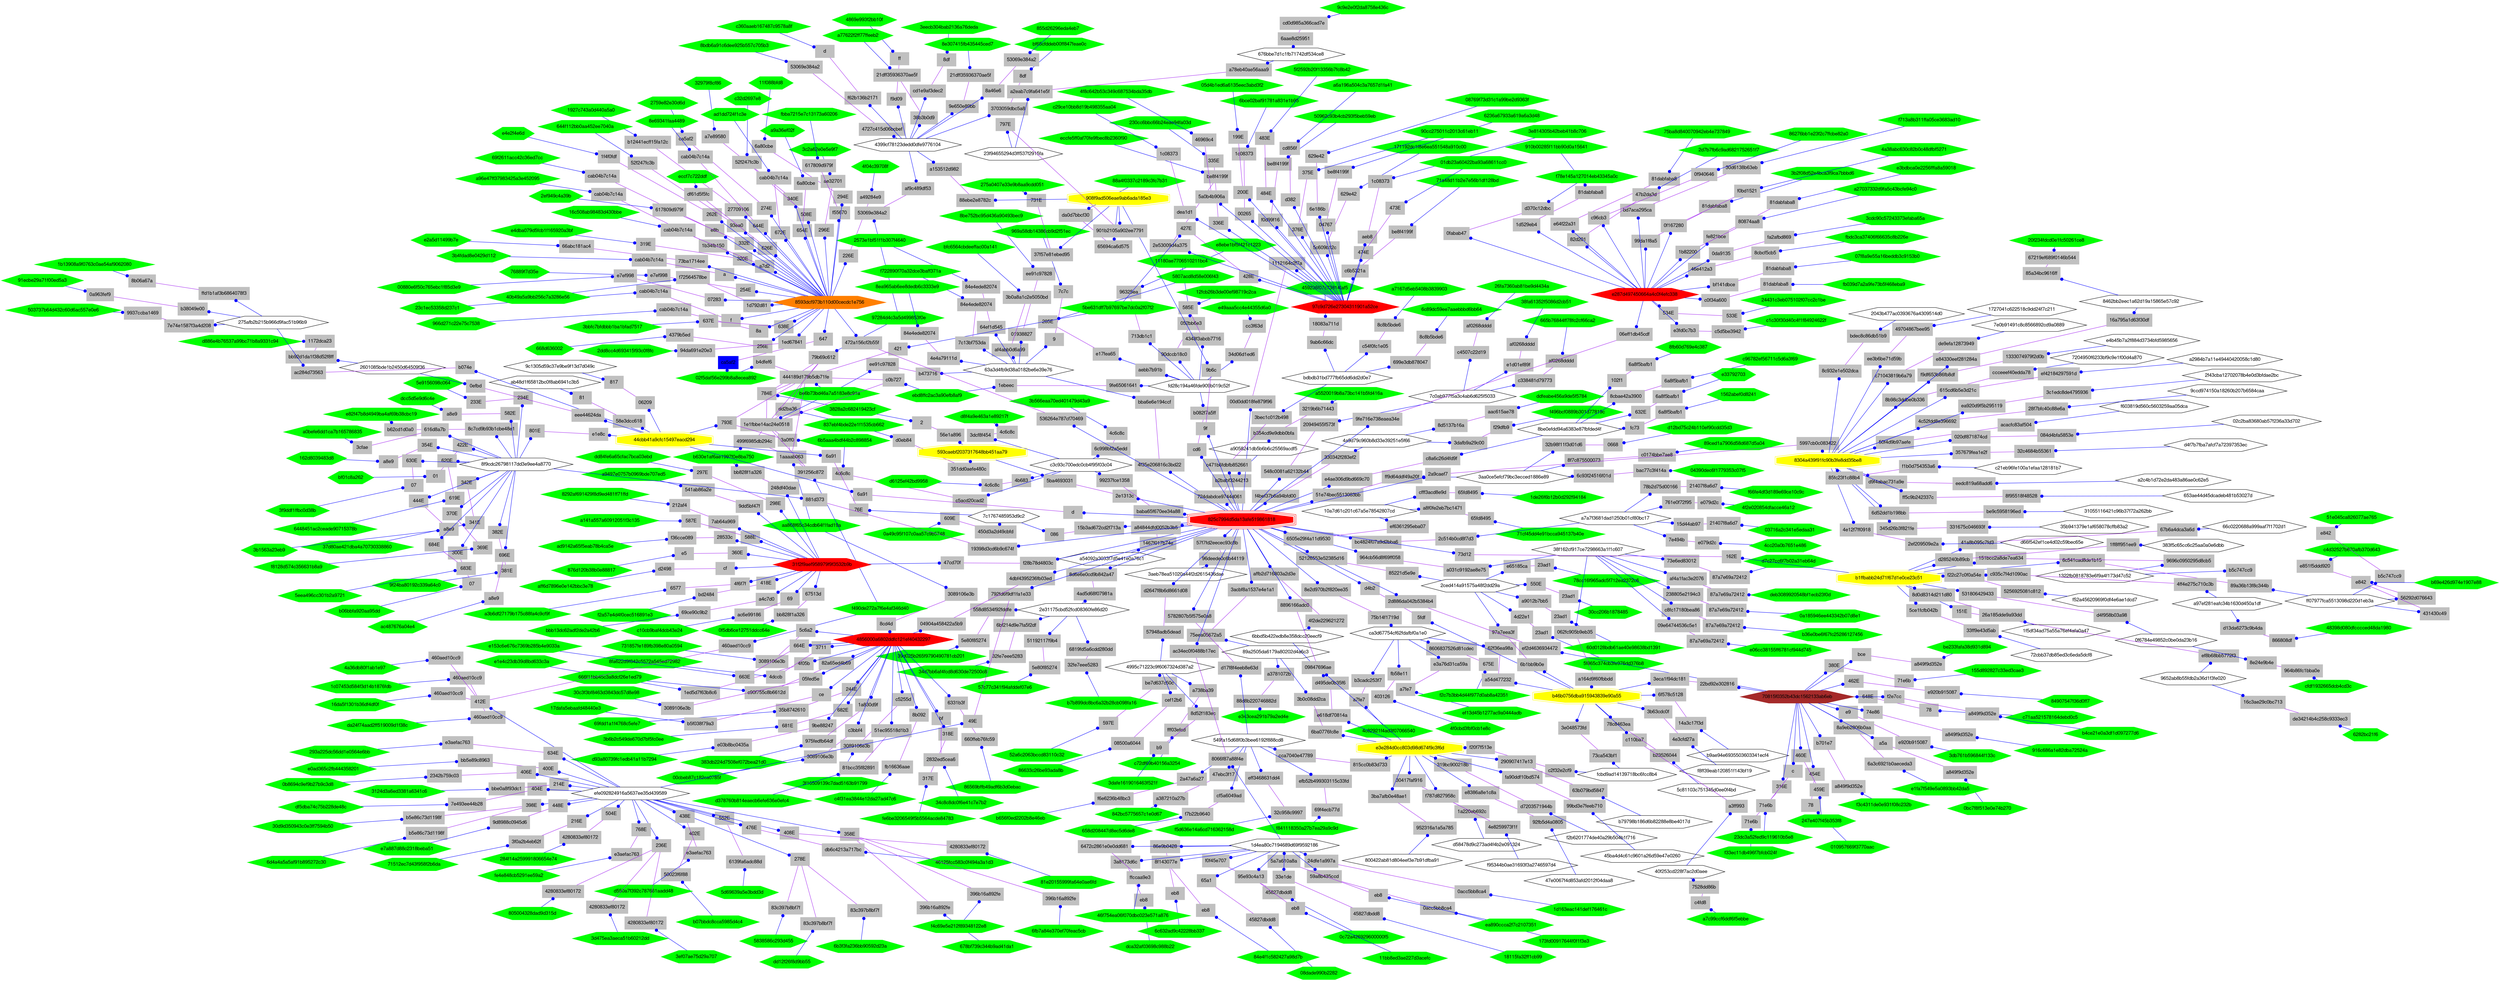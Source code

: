 /* this graph is from the graphviz rtest/graph directory. Laid out and rendered as
  sfdp -Gsize=67! -Goverlap=prism -Tpng root.gv > root.png
*/
digraph G_component_0 {
	fontname="Helvetica,Arial,sans-serif"
	node [fontname="Helvetica,Arial,sans-serif"]
	edge [fontname="Helvetica,Arial,sans-serif"]
	layout=sfdp
	graph [ranksep=3, root="189E", overlap=prism];
	1 [label="02f5daf56e299b8a8ecea892", shape=hexagon, style=filled, color=green];
	"189E" [label=ca5af2, shape=box, style=filled, color=blue];
	"790E" [label=b4dfef6, shape=box, style=filled, color=grey];
	2 [label="171192dc1f8e6ea551548a910c00", shape=hexagon, style=filled, color=green];
	"191E" [label="629e42", shape=box, style=filled, color=grey];
	3 [label="6bce02baf91781a831e1b95", shape=hexagon, style=filled, color=green];
	"193E" [label="1c08373", shape=box, style=filled, color=grey];
	4 [label="6236a67933a619a6a3d48", shape=hexagon, style=filled, color=green];
	"195E" [label=be8f4199f, shape=box, style=filled, color=grey];
	5 [label="50962c93b4cb293f5beb59eb", shape=hexagon, style=filled, color=green];
	"197E" [label=be8f4199f, shape=box, style=filled, color=grey];
	6 [label="05d4b1ed6a6135eec3abd3f2", shape=hexagon, style=filled, color=green];
	"199E" [shape=box, style=filled, color=grey];
	7 [label="08769f73d31c1a99be2d9363f", shape=hexagon, style=filled, color=green];
	"201E" [label="629e42", shape=box, style=filled, color=grey];
	8 [label=a6a196a504c3a7657d1fa41, shape=hexagon, style=filled, color=green];
	"203E" [label=cd856f, shape=box, style=filled, color=grey];
	9 [label="837ebf4bde22e1f1535cb662", shape=hexagon, style=filled, color=green];
	"725E" [label=d0eb84, shape=box, style=filled, color=grey];
	"785E" [label=dd2ba36, shape=box, style=filled, color=grey];
	10 [label="5f865c374cb3fe976dd376b8", shape=hexagon, style=filled, color=green];
	"205E" [label="23ad1", shape=box, style=filled, color=grey];
	11 [label="8be752bc95d436a90493bec9", shape=hexagon, style=filled, color=green];
	"207E" [label=ee91c97828, shape=box, style=filled, color=grey];
	12 [label="969a58db14386cb9d2f51ec", shape=hexagon, style=filled, color=green];
	"209E" [label="7c7c", shape=box, style=filled, color=grey];
	13 [label=da24f74aad2ff519009d1f38c, shape=hexagon, style=filled, color=green];
	"211E" [label="460aed10cc9", shape=box, style=filled, color=grey];
	14 [label="3124d3a6ed3381a6341c6", shape=hexagon, style=filled, color=green];
	"213E" [label=bbe0a8f93dc1, shape=box, style=filled, color=grey];
	15 [label="71512ec7d43f958f2b6da", shape=hexagon, style=filled, color=green];
	"215E" [label="3f0a2b4eb62f", shape=box, style=filled, color=grey];
	16 [label="3828a2c682419423cf", shape=hexagon, style=filled, color=green];
	"727E" [label=2, shape=box, style=filled, color=grey];
	"784E" [shape=box, style=filled, color=grey];
	17 [label=aa868f65c34cdb64f1fad19a, shape=hexagon, style=filled, color=green];
	"217E" [label="3089106e3b", shape=box, style=filled, color=grey];
	"787E" [label="1aaaab063", shape=box, style=filled, color=grey];
	18 [label=dca32af03698c988b22, shape=hexagon, style=filled, color=green];
	"219E" [label=eb8, shape=box, style=filled, color=grey];
	19 [label=d8f4a9e463a1e89217f, shape=hexagon, style=filled, color=green];
	"221E" [label="4c6c8c", shape=box, style=filled, color=grey];
	20 [label=c96782ef56711c5d6a3f69, shape=hexagon, style=filled, color=green];
	"223E" [label="6a8f5bafb1", shape=box, style=filled, color=grey];
	21 [label="4f04c39708f", shape=hexagon, style=filled, color=green];
	"225E" [label=a49284e9, shape=box, style=filled, color=grey];
	22 [label="97284d4c3a5d499853f0e", shape=hexagon, style=filled, color=green];
	"227E" [label="53069e384a2", shape=box, style=filled, color=grey];
	"792E" [label="79b69c612", shape=box, style=filled, color=grey];
	23 [label=c4d32527b670afb370d643, shape=hexagon, style=filled, color=green];
	"231E" [label=e851f5ddd920, shape=box, style=filled, color=grey];
	24 [label="5e9156098c064", shape=hexagon, style=filled, color=green];
	"233E" [shape=box, style=filled, color=grey];
	25 [label="3d475ea3aeca51b60212dd", shape=hexagon, style=filled, color=green];
	"235E" [label="4280833ef80172", shape=box, style=filled, color=grey];
	26 [label="966d271c22e75c7538", shape=hexagon, style=filled, color=green];
	"237E" [label=cab04b7c14a, shape=box, style=filled, color=grey];
	27 [label=b630e1af6ae1997f0e8ba750, shape=hexagon, style=filled, color=green];
	"239E" [label=bb828f1a326, shape=box, style=filled, color=grey];
	"783E" [label="499f6985db294c", shape=box, style=filled, color=grey];
	28 [label=ebd8ffc2ac3a90efb8af9, shape=hexagon, style=filled, color=green];
	"241E" [label="1ebeec", shape=box, style=filled, color=grey];
	"791E" [label=c0b727, shape=box, style=filled, color=grey];
	29 [label="69fdd1a1f4768c5efe7", shape=hexagon, style=filled, color=green];
	"243E" [label="35b8742610", shape=box, style=filled, color=grey];
	30 [label=d93a80739fc1edb41a11b7294, shape=hexagon, style=filled, color=green];
	"245E" [label=e03b8bc0435a, shape=box, style=filled, color=grey];
	31 [label=bf65cfddeb00ff847feae0c, shape=hexagon, style=filled, color=green];
	"247E" [label="8df", shape=box, style=filled, color=grey];
	32 [label="916c686a1e82dba72524a", shape=hexagon, style=filled, color=green];
	"249E" [label=a849f9d352e, shape=box, style=filled, color=grey];
	33 [label=f496bcf0889b301d77819c, shape=hexagon, style=filled, color=green];
	"251E" [label=f29dfb9, shape=box, style=filled, color=grey];
	34 [label="76889f7d35e", shape=hexagon, style=filled, color=green];
	"253E" [label=e7ef998, shape=box, style=filled, color=grey];
	35 [label="668d636002", shape=hexagon, style=filled, color=green];
	"255E" [label="4379b5ed", shape=box, style=filled, color=grey];
	36 [label=e1e4c23db39d8bd633c3a, shape=hexagon, style=filled, color=green];
	"257E" [label="1ed5d7f63b8c6", shape=box, style=filled, color=grey];
	37 [label="842bc5775657c1e0d67", shape=hexagon, style=filled, color=green];
	"259E" [label=a387210a27b, shape=box, style=filled, color=grey];
	38 [label=e4e2f4e6d, shape=hexagon, style=filled, color=green];
	"261E" [label="1f4f0fdf", shape=box, style=filled, color=grey];
	39 [label="04390dec6f1779353c07f5", shape=hexagon, style=filled, color=green];
	"263E" [label=bac77c3f414a, shape=box, style=filled, color=grey];
	40 [label="69f2611acc42c36ed7cc", shape=hexagon, style=filled, color=green];
	"265E" [label=cab04b7c14a, shape=box, style=filled, color=grey];
	41 [label="1562abef0d8241", shape=hexagon, style=filled, color=green];
	"267E" [label="6a8f5bafb1", shape=box, style=filled, color=grey];
	42 [label=e49aaa5cc4e44355d6a0, shape=hexagon, style=filled, color=green];
	"269E" [label=cc3f63d, shape=box, style=filled, color=grey];
	43 [label=e8ebe1bf5f421c1223, shape=hexagon, style=filled, color=green];
	"271E" [label="96325ea", shape=box, style=filled, color=grey];
	44 [label="2759e82e30d6d", shape=hexagon, style=filled, color=green];
	"273E" [label=ca5af2, shape=box, style=filled, color=grey];
	45 [label="23c1ec53358d237c1", shape=hexagon, style=filled, color=green];
	"275E" [label=cab04b7c14a, shape=box, style=filled, color=grey];
	46 [label="5838586c293d455", shape=hexagon, style=filled, color=green];
	"277E" [label="83c397b8bf7f", shape=box, style=filled, color=grey];
	47 [label=f841118350a27b7ea29a9c9d, shape=hexagon, style=filled, color=green];
	"279E" [label="69f4ecb77d", shape=box, style=filled, color=grey];
	48 [label="658d208447d8ec5d6de8", shape=hexagon, style=filled, color=green];
	"281E" [label=f7b22b9640, shape=box, style=filled, color=grey];
	49 [label="11180ae7706510211bc4", shape=hexagon, style=filled, color=green];
	"283E" [label="052bb6e3", shape=box, style=filled, color=grey];
	50 [label="5807acd8d58e006f43", shape=hexagon, style=filled, color=green];
	"285E" [shape=box, style=filled, color=grey];
	51 [label=fe4e848cb5291ee59a2, shape=hexagon, style=filled, color=green];
	"287E" [label=e3aefac763, shape=box, style=filled, color=grey];
	52 [label=c4f31ea3844e12da27ad47c6, shape=hexagon, style=filled, color=green];
	"289E" [label=fb16636aae, shape=box, style=filled, color=grey];
	53 [label="00cbeb87c182ca0785f", shape=hexagon, style=filled, color=green];
	"291E" [label="3089106e3b", shape=box, style=filled, color=grey];
	54 [label="11f088bfd8", shape=hexagon, style=filled, color=green];
	"293E" [label="6a80cbe", shape=box, style=filled, color=grey];
	56 [label="3c2a62e0e5e9f7", shape=hexagon, style=filled, color=green];
	"295E" [label=ae32701, shape=box, style=filled, color=grey];
	57 [label=dd84fe6a65cfac7bca03ebd, shape=hexagon, style=filled, color=green];
	"297E" [shape=box, style=filled, color=grey];
	58 [label=b06bbfa920aa95dd, shape=hexagon, style=filled, color=green];
	"299E" [label=07, shape=box, style=filled, color=grey];
	59 [label="6b5aaa4bdf44b2c898854", shape=hexagon, style=filled, color=green];
	"301E" [label="4c6c8c", shape=box, style=filled, color=grey];
	"789E" [label="3a0ff0", shape=box, style=filled, color=grey];
	60 [label="855d26296eda4eb7", shape=hexagon, style=filled, color=green];
	"303E" [label="53069e384a2", shape=box, style=filled, color=grey];
	61 [label=e82f47b8d4949ba4af69b38cbc19, shape=hexagon, style=filled, color=green];
	"305E" [label=b62cd1d0a0, shape=box, style=filled, color=grey];
	62 [label="86569bffb49adf6b3d0ebac", shape=hexagon, style=filled, color=green];
	"307E" [label="660ffeb76fc59", shape=box, style=filled, color=grey];
	63 [label=a96e47ff37983425a3e452095, shape=hexagon, style=filled, color=green];
	"309E" [label=cab04b7c14a, shape=box, style=filled, color=grey];
	64 [label="71a48d11b2e7e56b1df128bd", shape=hexagon, style=filled, color=green];
	"311E" [label=be8f4199f, shape=box, style=filled, color=grey];
	65 [label=a0befe6dd1ca7b165786835, shape=hexagon, style=filled, color=green];
	"313E" [label="3cfae", shape=box, style=filled, color=grey];
	66 [label=f33ec11db496f7bfcb024f, shape=hexagon, style=filled, color=green];
	"315E" [label="71e6b", shape=box, style=filled, color=grey];
	67 [label=fe6be3206549f5b5564acde84783, shape=hexagon, style=filled, color=green];
	"317E" [shape=box, style=filled, color=grey];
	68 [label=e4dba079d5fcb1f165920a3bf, shape=hexagon, style=filled, color=green];
	"319E" [shape=box, style=filled, color=grey];
	70 [label="16c508ab98483d430bbe", shape=hexagon, style=filled, color=green];
	"321E" [label=cab04b7c14a, shape=box, style=filled, color=grey];
	71 [label="9c9e2e0f2da8758e436c", shape=hexagon, style=filled, color=green];
	"327E" [label=cd0d985a366cad7e, shape=box, style=filled, color=grey];
	72 [label=fb039d7a2a9fe73b5f468eba9, shape=hexagon, style=filled, color=green];
	"329E" [label="81dabfaba8", shape=box, style=filled, color=grey];
	73 [label="2ef949c4a39b", shape=hexagon, style=filled, color=green];
	"331E" [label="617809d979f", shape=box, style=filled, color=grey];
	74 [label=a9497e0757b0969bde707ed5, shape=hexagon, style=filled, color=green];
	"333E" [label="541ab86a2e", shape=box, style=filled, color=grey];
	75 [label="230cc6bbc66b24eae94fa03d", shape=hexagon, style=filled, color=green];
	"335E" [shape=box, style=filled, color=grey];
	76 [label="1d163eac141def176461c", shape=hexagon, style=filled, color=green];
	"337E" [label="0acc5bb8ca4", shape=box, style=filled, color=grey];
	77 [label="32979f8cf86", shape=hexagon, style=filled, color=green];
	"339E" [label=a7e89580, shape=box, style=filled, color=grey];
	78 [label="37d80ae421dba4a70730338860", shape=hexagon, style=filled, color=green];
	"341E" [shape=box, style=filled, color=grey];
	79 [label=fbba7215e7c13173a60206, shape=hexagon, style=filled, color=green];
	"343E" [label="617809d979f", shape=box, style=filled, color=grey];
	80 [label="2dd8cc4d693415f93c0f8fc", shape=hexagon, style=filled, color=green];
	"345E" [label="94da691e20e3", shape=box, style=filled, color=grey];
	81 [label="00880e6f50c765ebc1f85d3e9", shape=hexagon, style=filled, color=green];
	"347E" [label=e7ef998, shape=box, style=filled, color=grey];
	82 [label=ef13d45b1277ac9a0444adb, shape=hexagon, style=filled, color=green];
	"349E" [label=a7fe7, shape=box, style=filled, color=grey];
	83 [label="2573e1bf51f1b307f4640", shape=hexagon, style=filled, color=green];
	"351E" [label="84e4ede82074", shape=box, style=filled, color=grey];
	84 [label="162d8039483d8", shape=hexagon, style=filled, color=green];
	"353E" [label=a8e9, shape=box, style=filled, color=grey];
	85 [label=f490de272a7f6e4af346d40, shape=hexagon, style=filled, color=green];
	"355E" [label="460aed10cc9", shape=box, style=filled, color=grey];
	"788E" [label="391256c872", shape=box, style=filled, color=grey];
	86 [label="678bf739c344b9ad41da1", shape=hexagon, style=filled, color=green];
	"357E" [label="396b16a892fe", shape=box, style=filled, color=grey];
	87 [label="876d120b38b0e88817", shape=hexagon, style=filled, color=green];
	"359E" [label=e5, shape=box, style=filled, color=grey];
	88 [label="503737b64d432c60d6ac557e0e6", shape=hexagon, style=filled, color=green];
	"361E" [label="9937ccba1469", shape=box, style=filled, color=grey];
	89 [label=b36e0be6f67fc25286127456, shape=hexagon, style=filled, color=green];
	"363E" [label="87a7e69a72412", shape=box, style=filled, color=grey];
	90 [label="4cc20a0b7651e486", shape=hexagon, style=filled, color=green];
	"365E" [label=e079d2c, shape=box, style=filled, color=grey];
	91 [label="08dade990b2282", shape=hexagon, style=filled, color=green];
	"367E" [label="45827dbdd8", shape=box, style=filled, color=grey];
	92 [label=f8128d574c356631b8a9, shape=hexagon, style=filled, color=green];
	"369E" [shape=box, style=filled, color=grey];
	93 [label="88a4f0337c2189c3fc7b31", shape=hexagon, style=filled, color=green];
	"729E" [label=da0d7bbcf30, shape=box, style=filled, color=grey];
	94 [label="1b13908a9f0763c0ae54af9062080", shape=hexagon, style=filled, color=green];
	"371E" [label="8b06a67a", shape=box, style=filled, color=grey];
	95 [label=e2a5d11499b7e, shape=hexagon, style=filled, color=green];
	"373E" [label="66abc181ac4", shape=box, style=filled, color=grey];
	96 [label="90cc275011c2013c61eb11", shape=hexagon, style=filled, color=green];
	"375E" [shape=box, style=filled, color=grey];
	98 [label="1927c743a0d440a5a0", shape=hexagon, style=filled, color=green];
	"377E" [label=b12441ecff15fa12c, shape=box, style=filled, color=grey];
	99 [label="155d892827c33ed3cae3", shape=hexagon, style=filled, color=green];
	"379E" [label="71e6b", shape=box, style=filled, color=grey];
	100 [label="9f24ba80192c339a64c0", shape=hexagon, style=filled, color=green];
	"381E" [shape=box, style=filled, color=grey];
	101 [label="3e814305b42beb41b8c706", shape=hexagon, style=filled, color=green];
	"383E" [label="1c08373", shape=box, style=filled, color=grey];
	102 [label=eccfe5ff0af70fe9fbec8b2360f90, shape=hexagon, style=filled, color=green];
	"385E" [label=be8f4199f, shape=box, style=filled, color=grey];
	103 [label="8fa622d9f842c5572a545ed72982", shape=hexagon, style=filled, color=green];
	"387E" [label="4dccb", shape=box, style=filled, color=grey];
	104 [label=ad9142a65f5eab78b4ca5e, shape=hexagon, style=filled, color=green];
	"389E" [label=f36cce089, shape=box, style=filled, color=grey];
	105 [label="20f234fdcd0e1fc50261ce8", shape=hexagon, style=filled, color=green];
	"391E" [label="67219ef689f0146b544", shape=box, style=filled, color=grey];
	106 [label=e06cc38155ff6781cf944d745, shape=hexagon, style=filled, color=green];
	"393E" [label="87a7e69a72412", shape=box, style=filled, color=grey];
	107 [label=cfdf1932665dcb4cd3c, shape=hexagon, style=filled, color=green];
	"395E" [label="964b86fc1bba0e", shape=box, style=filled, color=grey];
	108 [label="6d4a4a5a5af91b895272c30", shape=hexagon, style=filled, color=green];
	"397E" [label=b5e86c73d1198f, shape=box, style=filled, color=grey];
	109 [label=e0ad365c2fb444358201, shape=hexagon, style=filled, color=green];
	"399E" [label=bb5e89c8963, shape=box, style=filled, color=grey];
	110 [label=b07bbdc8cca5985d4c4, shape=hexagon, style=filled, color=green];
	"401E" [label="50023f6f88", shape=box, style=filled, color=grey];
	111 [label=df5dba74c75b228de48c, shape=hexagon, style=filled, color=green];
	"403E" [label="7e493ee44b28", shape=box, style=filled, color=grey];
	112 [label="0b8694c9ef9b27b9c3d8", shape=hexagon, style=filled, color=green];
	"405E" [label="2342b759c03", shape=box, style=filled, color=grey];
	113 [label="81e20155999fa64e0ae6fd", shape=hexagon, style=filled, color=green];
	"407E" [label="4280833ef80172", shape=box, style=filled, color=grey];
	114 [label="3ef07ae75d29a707", shape=hexagon, style=filled, color=green];
	"409E" [label="4280833ef80172", shape=box, style=filled, color=grey];
	115 [label="4a36db80f1ab1e97", shape=hexagon, style=filled, color=green];
	"411E" [label="460aed10cc9", shape=box, style=filled, color=grey];
	116 [label="16da5f1301b36df4df0f", shape=hexagon, style=filled, color=green];
	"413E" [label="460aed10cc9", shape=box, style=filled, color=grey];
	117 [label="6b3f3fa236bb90592d23a", shape=hexagon, style=filled, color=green];
	"415E" [label="83c397b8bf7f", shape=box, style=filled, color=grey];
	118 [label=f2a57e4d4f0cec516891e3, shape=hexagon, style=filled, color=green];
	"417E" [label=bd2484, shape=box, style=filled, color=grey];
	119 [label=deb3089920548bf1ecb23f0d, shape=hexagon, style=filled, color=green];
	"419E" [label="87a7e69a72412", shape=box, style=filled, color=grey];
	120 [label=bf01c8a262, shape=hexagon, style=filled, color=green];
	"421E" [label=01, shape=box, style=filled, color=grey];
	121 [label="23dc3a52fed9c119610b5e8", shape=hexagon, style=filled, color=green];
	"423E" [label="71e6b", shape=box, style=filled, color=grey];
	123 [label="78cc16f965adc5f712ea2372c6", shape=hexagon, style=filled, color=green];
	"425E" [label="23ad1", shape=box, style=filled, color=grey];
	124 [label="5be631dff7b97697be7dc0a2f07f2", shape=hexagon, style=filled, color=green];
	"427E" [shape=box, style=filled, color=grey];
	"786E" [label=421, shape=box, style=filled, color=grey];
	125 [label="48398d080dfcccced48da1980", shape=hexagon, style=filled, color=green];
	"431E" [label="866808df", shape=box, style=filled, color=grey];
	126 [label="03716a2c341e5edaa31", shape=hexagon, style=filled, color=green];
	"433E" [label="21407f8a6d7", shape=box, style=filled, color=grey];
	127 [label=ddfeabe456a9de5f5784, shape=hexagon, style=filled, color=green];
	"435E" [label=aac615ae78, shape=box, style=filled, color=grey];
	128 [label=d550a7f392c787661aadd48, shape=hexagon, style=filled, color=green];
	"437E" [label=e3aefac763, shape=box, style=filled, color=grey];
	129 [label="4c82921f4ad3f07066540", shape=hexagon, style=filled, color=green];
	"439E" [label=a7fe7, shape=box, style=filled, color=grey];
	130 [label="0bc7f8f513e0e74b270", shape=hexagon, style=filled, color=green];
	"441E" [label=a849f9d352e, shape=box, style=filled, color=grey];
	131 [label="3b1563a23eb9", shape=hexagon, style=filled, color=green];
	"443E" [label=a8e9, shape=box, style=filled, color=grey];
	132 [label=be233fafa38d931d894, shape=hexagon, style=filled, color=green];
	"445E" [label=a849f9d352e, shape=box, style=filled, color=grey];
	134 [label=e7a887d88c2318beba51, shape=hexagon, style=filled, color=green];
	"447E" [label="9d8988c0945d6", shape=box, style=filled, color=grey];
	135 [label=be6b73bd46a7a5183e8c91a, shape=hexagon, style=filled, color=green];
	"449E" [label=ee91c97828, shape=box, style=filled, color=grey];
	"769E" [label="444189d179b5db71fe", shape=box, style=filled, color=grey];
	"770E" [label="1e1fbbe14ac24e0518", shape=box, style=filled, color=grey];
	136 [label="644f112bb0aa452ee7040a", shape=hexagon, style=filled, color=green];
	"451E" [label="52f247fc3b", shape=box, style=filled, color=grey];
	137 [label="010957669f3770aac", shape=hexagon, style=filled, color=green];
	"453E" [label=78, shape=box, style=filled, color=grey];
	138 [label="0a185946ee443342b07d8e1", shape=hexagon, style=filled, color=green];
	"455E" [label="87a7e69a72412", shape=box, style=filled, color=grey];
	139 [label=f66fe4df3d189e69ce10c9c, shape=hexagon, style=filled, color=green];
	"457E" [label="21407f8a6d7", shape=box, style=filled, color=grey];
	140 [label="247e407f45b353f8", shape=hexagon, style=filled, color=green];
	"459E" [shape=box, style=filled, color=grey];
	141 [label="84907547f36d0ff7", shape=hexagon, style=filled, color=green];
	"461E" [label=e920b915087, shape=box, style=filled, color=grey];
	142 [label="805004328dad9d315d", shape=hexagon, style=filled, color=green];
	"463E" [label="4280833ef80172", shape=box, style=filled, color=grey];
	143 [label="4f0cbd3fbf0cb1e8c", shape=hexagon, style=filled, color=green];
	"465E" [label=403126, shape=box, style=filled, color=grey];
	144 [label="4869e993f2bb10f", shape=hexagon, style=filled, color=green];
	"467E" [label=ff, shape=box, style=filled, color=grey];
	145 [label="665b76844ff78fc2cf66ca2", shape=hexagon, style=filled, color=green];
	"469E" [label=af0268dddd, shape=box, style=filled, color=grey];
	146 [label="3f16509139c7dad5163b91799", shape=hexagon, style=filled, color=green];
	"471E" [label="3089106e3b", shape=box, style=filled, color=grey];
	147 [label="01db23a60422ba93a68611cc0", shape=hexagon, style=filled, color=green];
	"473E" [shape=box, style=filled, color=grey];
	148 [label="46125fcc583c0f494a3a1d3", shape=hexagon, style=filled, color=green];
	"475E" [label=db6c4213a717bc, shape=box, style=filled, color=grey];
	149 [label="731857fe189fb398e80a0594", shape=hexagon, style=filled, color=green];
	"477E" [label="3089106e3b", shape=box, style=filled, color=grey];
	150 [label="6fb7a84e370ef70feac5cb", shape=hexagon, style=filled, color=green];
	"479E" [label="396b16a892fe", shape=box, style=filled, color=grey];
	151 [label=e343cea291b79a2ed4e, shape=hexagon, style=filled, color=green];
	"481E" [label="88d8b220746882d", shape=box, style=filled, color=grey];
	152 [label="5f2592b20f13356b7fc8b42", shape=hexagon, style=filled, color=green];
	"483E" [shape=box, style=filled, color=grey];
	153 [label="275a0407e33e9b8aa9cdd051", shape=hexagon, style=filled, color=green];
	"731E" [shape=box, style=filled, color=grey];
	155 [label="173fd00917644f0f1f3e3", shape=hexagon, style=filled, color=green];
	"485E" [label="0acc5bb8ca4", shape=box, style=filled, color=grey];
	156 [label=c72df69b40156a3254, shape=hexagon, style=filled, color=green];
	"487E" [label=fff03efcd, shape=box, style=filled, color=grey];
	157 [label="6c632ad9c42228bb337", shape=hexagon, style=filled, color=green];
	"489E" [label=eb8, shape=box, style=filled, color=grey];
	158 [label=bbb13dc62adf2de2a42b6, shape=hexagon, style=filled, color=green];
	"491E" [label="69ce90c9b2", shape=box, style=filled, color=grey];
	159 [label="6282bc21f6", shape=hexagon, style=filled, color=green];
	"495E" [label=de34214b4c258c9333ec3, shape=box, style=filled, color=grey];
	160 [label="71cf45dd4e91bcca945137b40e", shape=hexagon, style=filled, color=green];
	"499E" [label="65fd8495", shape=box, style=filled, color=grey];
	161 [label=a3b6df27179b175c88fa4c9cf9f, shape=hexagon, style=filled, color=green];
	"501E" [label=6577, shape=box, style=filled, color=grey];
	162 [label="284f14a259991806654e74", shape=hexagon, style=filled, color=green];
	"503E" [label="4280833ef80172", shape=box, style=filled, color=grey];
	163 [label=a7c99ccf6ddf6f5ebbe, shape=hexagon, style=filled, color=green];
	"505E" [label=c4fd8, shape=box, style=filled, color=grey];
	164 [label=c32d2697e8, shape=hexagon, style=filled, color=green];
	"507E" [label="52f247fc3b", shape=box, style=filled, color=grey];
	165 [label=d12bd75c24b110ef90cdd35d3, shape=hexagon, style=filled, color=green];
	"509E" [label=0668, shape=box, style=filled, color=grey];
	166 [label="1c07453d584f3d14b1876fdb", shape=hexagon, style=filled, color=green];
	"511E" [label="460aed10cc9", shape=box, style=filled, color=grey];
	167 [label=f713a8b311ffa05ce3683ad10, shape=hexagon, style=filled, color=green];
	"513E" [label="30d6138b63eb", shape=box, style=filled, color=grey];
	168 [label="3cdc90c57243373efaba65a", shape=hexagon, style=filled, color=green];
	"515E" [label=fa2afbd869, shape=box, style=filled, color=grey];
	169 [label=e3bdbca0e2256fffa8a59018, shape=hexagon, style=filled, color=green];
	"517E" [label="81dabfaba8", shape=box, style=filled, color=grey];
	170 [label="75ba8d840070942eb4e737849", shape=hexagon, style=filled, color=green];
	"519E" [label="81dabfaba8", shape=box, style=filled, color=grey];
	171 [label=fbdc3ca37406f66635c8b226e, shape=hexagon, style=filled, color=green];
	"521E" [label="8cbcf5cb5", shape=box, style=filled, color=grey];
	172 [label="40b49a5a9bb256c7a3286e56", shape=hexagon, style=filled, color=green];
	"523E" [label=f72564578be, shape=box, style=filled, color=grey];
	173 [label="3b2f08d52e4bca3f9ca7bbbd6", shape=hexagon, style=filled, color=green];
	"525E" [label="81dabfaba8", shape=box, style=filled, color=grey];
	174 [label="4a38abc630c82b0c48dfbf5271", shape=hexagon, style=filled, color=green];
	"527E" [label=f0bd1521, shape=box, style=filled, color=grey];
	175 [label="2d7b7fb6c9ad6821752651f7", shape=hexagon, style=filled, color=green];
	"529E" [label="47b2da3d", shape=box, style=filled, color=grey];
	176 [label="910b00285f11bb90d0a15641", shape=hexagon, style=filled, color=green];
	"531E" [label="81dabfaba8", shape=box, style=filled, color=grey];
	177 [label="24431c3eb075102f07cc2c1be", shape=hexagon, style=filled, color=green];
	"533E" [shape=box, style=filled, color=grey];
	178 [label="07f8a9e55a16beddb3c9153b0", shape=hexagon, style=filled, color=green];
	"535E" [label="81dabfaba8", shape=box, style=filled, color=grey];
	179 [label=c1c30f30d40c4f1f84924622f, shape=hexagon, style=filled, color=green];
	"537E" [label=c5d5be3942, shape=box, style=filled, color=grey];
	180 [label="86276bb1e23f2c7ffcbe82a0", shape=hexagon, style=filled, color=green];
	"539E" [label="0f940646", shape=box, style=filled, color=grey];
	181 [label=f78e145a127014eb43345a0c, shape=hexagon, style=filled, color=green];
	"541E" [label=d370c12dbc, shape=box, style=filled, color=grey];
	182 [label=a27037332d9fa5c43bcfe94c0, shape=hexagon, style=filled, color=green];
	"543E" [label="80874aa8", shape=box, style=filled, color=grey];
	183 [label=c29ce10bb8d19b498355aa04, shape=hexagon, style=filled, color=green];
	"545E" [label="1c08373", shape=box, style=filled, color=grey];
	184 [label="4f8c642b53c349c687534bda35db", shape=hexagon, style=filled, color=green];
	"547E" [label="46969c4", shape=box, style=filled, color=grey];
	185 [label="30cc206b1878485", shape=hexagon, style=filled, color=green];
	"549E" [label="23ad1", shape=box, style=filled, color=grey];
	186 [label="5d69639a5e3bdd3d", shape=hexagon, style=filled, color=green];
	"551E" [label="6139fa6adc88d", shape=box, style=filled, color=grey];
	187 [label=b656f0ed2202b8e46eb, shape=hexagon, style=filled, color=green];
	"553E" [label=f6e6236b48bc3, shape=box, style=filled, color=grey];
	188 [label="3b566eaa70ed401479d43a9", shape=hexagon, style=filled, color=green];
	"555E" [label="4c6c8c", shape=box, style=filled, color=grey];
	189 [label=d6125ef42bd9958, shape=hexagon, style=filled, color=green];
	"557E" [label="4c6c8c", shape=box, style=filled, color=grey];
	190 [label=dd12f26f8d9bb55, shape=hexagon, style=filled, color=green];
	"559E" [label="83c397b8bf7f", shape=box, style=filled, color=grey];
	191 [label=ea890ccca2f7c2107351, shape=hexagon, style=filled, color=green];
	"561E" [label=eb8, shape=box, style=filled, color=grey];
	192 [label="84e4f1c582427a98d7b", shape=hexagon, style=filled, color=green];
	"563E" [label=eb8, shape=box, style=filled, color=grey];
	193 [label=d378760b814eaecb6efe636e0efc4, shape=hexagon, style=filled, color=green];
	"565E" [label="81bcc35f82891", shape=box, style=filled, color=grey];
	194 [label=f722890f70a32dce3baff371a, shape=hexagon, style=filled, color=green];
	"567E" [label="84e4ede82074", shape=box, style=filled, color=grey];
	195 [label="666f11bb45c3a8dcf26e1ed79", shape=hexagon, style=filled, color=green];
	"569E" [label=c90f755c8b6612d, shape=box, style=filled, color=grey];
	196 [label="91ecbe29a71f00ed5a3", shape=hexagon, style=filled, color=green];
	"571E" [label="0a963fef9", shape=box, style=filled, color=grey];
	197 [label="30c3f3bf8463d3843dc57d8e98", shape=hexagon, style=filled, color=green];
	"573E" [label="3089106e3b", shape=box, style=filled, color=grey];
	198 [label="8ea965ab6ee8dedb6c3333e9", shape=hexagon, style=filled, color=green];
	"575E" [label="84e4ede82074", shape=box, style=filled, color=grey];
	199 [label="3eecb304bab2136a76deda", shape=hexagon, style=filled, color=green];
	"577E" [label="8df", shape=box, style=filled, color=grey];
	200 [label=d886e4b76537a99bc71b8a9331c94, shape=hexagon, style=filled, color=green];
	"579E" [label="1172dca23", shape=box, style=filled, color=grey];
	201 [label=dcc5d5e9d6c4e, shape=hexagon, style=filled, color=green];
	"581E" [label=a8e9, shape=box, style=filled, color=grey];
	202 [label="8292af691429f8d9ed481ff71ffd", shape=hexagon, style=filled, color=green];
	"583E" [label="212af4", shape=box, style=filled, color=grey];
	203 [label="12fcb26b3de00ef98719c2ca", shape=hexagon, style=filled, color=green];
	"585E" [shape=box, style=filled, color=grey];
	204 [label=a141a557a60912051f3c135, shape=hexagon, style=filled, color=green];
	"587E" [shape=box, style=filled, color=grey];
	206 [label=f5d636e14a6cd716362158d, shape=hexagon, style=filled, color=green];
	"589E" [label="32c958c9997", shape=box, style=filled, color=grey];
	208 [label="52a6c2063bccd83110c32", shape=hexagon, style=filled, color=green];
	"597E" [shape=box, style=filled, color=grey];
	209 [label="46f754ea06f070dbc023e571a876", shape=hexagon, style=filled, color=green];
	"599E" [label=ffccaa9e3, shape=box, style=filled, color=grey];
	210 [label=c10cb9baf4dcb43e24, shape=hexagon, style=filled, color=green];
	"601E" [label=ac6e99186, shape=box, style=filled, color=grey];
	211 [label="3dafe1619016463f521f", shape=hexagon, style=filled, color=green];
	"603E" [label=b9, shape=box, style=filled, color=grey];
	212 [label="0f5db6ce12751ddcc64e", shape=hexagon, style=filled, color=green];
	"605E" [label=bb828f1a326, shape=box, style=filled, color=grey];
	213 [label="34c8c8dc0f6e41c7e7b2", shape=hexagon, style=filled, color=green];
	"607E" [label="2832ed5cea6", shape=box, style=filled, color=grey];
	214 [label="0a49c95f107c0aa57c9b5748", shape=hexagon, style=filled, color=green];
	"609E" [shape=box, style=filled, color=grey];
	215 [label="3b4fdad8e0429d112", shape=hexagon, style=filled, color=green];
	"611E" [label=cab04b7c14a, shape=box, style=filled, color=grey];
	216 [label="17dafa5ebaafd48440e3", shape=hexagon, style=filled, color=green];
	"613E" [label=b5f038f79a3, shape=box, style=filled, color=grey];
	217 [label=f4c69e5e212f89348122e8, shape=hexagon, style=filled, color=green];
	"615E" [label="396b16a892fe", shape=box, style=filled, color=grey];
	218 [label="4f2e020854dfacce46a12", shape=hexagon, style=filled, color=green];
	"617E" [label=e079d2c, shape=box, style=filled, color=grey];
	219 [label="6448451ac2ceade90715378b", shape=hexagon, style=filled, color=green];
	"619E" [shape=box, style=filled, color=grey];
	221 [label=d7c27cc6f7b02a31eb64d, shape=hexagon, style=filled, color=green];
	"623E" [label="87a7e69a72412", shape=box, style=filled, color=grey];
	223 [label=eccf7c722ddf, shape=hexagon, style=filled, color=green];
	"625E" [label=df61d5f5fc, shape=box, style=filled, color=grey];
	224 [label="86633c26be93ada8b", shape=hexagon, style=filled, color=green];
	"627E" [label="08500a6044", shape=box, style=filled, color=grey];
	225 [label="3f9ddf1ffbc0d38b", shape=hexagon, style=filled, color=green];
	"629E" [label=07, shape=box, style=filled, color=grey];
	226 [label=e33792703, shape=hexagon, style=filled, color=green];
	"631E" [label="6a8f5bafb1", shape=box, style=filled, color=grey];
	227 [label="293a225dc56dd1e0564e6bb", shape=hexagon, style=filled, color=green];
	"633E" [label=e3aefac763, shape=box, style=filled, color=grey];
	228 [label="57c77c341f94afddef07e6", shape=hexagon, style=filled, color=green];
	"635E" [label="5e80f85274", shape=box, style=filled, color=grey];
	229 [label="3bbfc7bfdbbb1ba1bfad7517", shape=hexagon, style=filled, color=green];
	"637E" [shape=box, style=filled, color=grey];
	230 [label=a7167d5eb5408b3839903, shape=hexagon, style=filled, color=green];
	"639E" [label="8c8b5bde6", shape=box, style=filled, color=grey];
	231 [label="34d7bb6af4fcd8d630de72500c8", shape=hexagon, style=filled, color=green];
	"641E" [label="32fe7eee5283", shape=box, style=filled, color=grey];
	232 [label="8e69341faa4489", shape=hexagon, style=filled, color=green];
	"643E" [label=cab04b7c14a, shape=box, style=filled, color=grey];
	233 [label="459236f07c73814faf5", shape=hexagon, style=filled, color=green];
	"645E" [label="18083a711d", shape=box, style=filled, color=grey];
	234 [label=c71aa521578164debd0c5, shape=hexagon, style=filled, color=green];
	"647E" [label=78, shape=box, style=filled, color=grey];
	235 [label=a5520019b8a73bc141b5fd416a, shape=hexagon, style=filled, color=green];
	"649E" [label="3219b6b71443", shape=box, style=filled, color=grey];
	236 [label="6c89dc59ee7aaebbbd6bb64", shape=hexagon, style=filled, color=green];
	"651E" [label="8c8b5bde6", shape=box, style=filled, color=grey];
	237 [label=a9a36ef02f, shape=hexagon, style=filled, color=green];
	"653E" [label="6a80cbe", shape=box, style=filled, color=grey];
	238 [label="3db761b596844f133c", shape=hexagon, style=filled, color=green];
	"655E" [label=e920b915087, shape=box, style=filled, color=grey];
	239 [label="383db224d7508ef072bea21d0", shape=hexagon, style=filled, color=green];
	"657E" [label="975fedfb64df", shape=box, style=filled, color=grey];
	240 [label="8e307415fb435445ced7", shape=hexagon, style=filled, color=green];
	"659E" [label="21dff35936370ae5f", shape=box, style=filled, color=grey];
	241 [label=aff6d7896e0e142bbc3e78, shape=hexagon, style=filled, color=green];
	"661E" [label=d2498, shape=box, style=filled, color=grey];
	242 [label=e153c6e676c7369b285b4e9033a, shape=hexagon, style=filled, color=green];
	"663E" [shape=box, style=filled, color=grey];
	243 [label=f3c4311de0e931f08c232b, shape=hexagon, style=filled, color=green];
	"665E" [label=a849f9d352e, shape=box, style=filled, color=grey];
	244 [label="0c72a426929600000f5", shape=hexagon, style=filled, color=green];
	"667E" [label="45827dbdd8", shape=box, style=filled, color=grey];
	245 [label="38fa61352f5086d2cb51", shape=hexagon, style=filled, color=green];
	"669E" [label=af0268dddd, shape=box, style=filled, color=grey];
	246 [label=ad1dd724f1c3e, shape=hexagon, style=filled, color=green];
	"671E" [label=cab04b7c14a, shape=box, style=filled, color=grey];
	247 [label="11bb8ed3ae227d3acefc", shape=hexagon, style=filled, color=green];
	"673E" [label=eb8, shape=box, style=filled, color=grey];
	248 [label=f2c7b3bb4d44f977d0ab8a42351, shape=hexagon, style=filled, color=green];
	"675E" [shape=box, style=filled, color=grey];
	249 [label="51e045ca826077ae765", shape=hexagon, style=filled, color=green];
	"679E" [label=e842, shape=box, style=filled, color=grey];
	251 [label="3b6b2c549de670d7bf5fc0ee", shape=hexagon, style=filled, color=green];
	"681E" [shape=box, style=filled, color=grey];
	252 [label="5eea496cc301b2a9721", shape=hexagon, style=filled, color=green];
	"683E" [shape=box, style=filled, color=grey];
	253 [label=bfc6564cbdeeffac00a141, shape=hexagon, style=filled, color=green];
	"685E" [label="3b0a8a1c2e5050bd", shape=box, style=filled, color=grey];
	254 [label=c360aaeb167487c9578a8f, shape=hexagon, style=filled, color=green];
	"687E" [label=d, shape=box, style=filled, color=grey];
	255 [label="39d025b265f9790490781cb201", shape=hexagon, style=filled, color=green];
	"689E" [label="5e80f85274", shape=box, style=filled, color=grey];
	256 [label=b4ce21e0a3df1d097277d6, shape=hexagon, style=filled, color=green];
	"691E" [label=a849f9d352e, shape=box, style=filled, color=grey];
	257 [label="8bdb6a91c6dee925b557c705b3", shape=hexagon, style=filled, color=green];
	"693E" [label="53069e384a2", shape=box, style=filled, color=grey];
	258 [label=ac487676a04e4, shape=hexagon, style=filled, color=green];
	"695E" [label=a8e9, shape=box, style=filled, color=grey];
	259 [label="18115fa32ff1cb99", shape=hexagon, style=filled, color=green];
	"697E" [label="45827dbdd8", shape=box, style=filled, color=grey];
	260 [label=b7b899dc8bc6a32b28cb098fa16, shape=hexagon, style=filled, color=green];
	"699E" [label="32fe7eee5283", shape=box, style=filled, color=grey];
	261 [label=b69e426d974e1907e88, shape=hexagon, style=filled, color=green];
	"703E" [label=e842, shape=box, style=filled, color=grey];
	262 [label="60d0128bdb61ae40e98638bd1391", shape=hexagon, style=filled, color=green];
	"705E" [label="23ad1", shape=box, style=filled, color=grey];
	264 [label="8fb60d769e4c387", shape=hexagon, style=filled, color=green];
	"709E" [label="6a8f5bafb1", shape=box, style=filled, color=grey];
	265 [label=e1fa7f549e5a0893bb42da5, shape=hexagon, style=filled, color=green];
	"711E" [label="6a3c6921b0aeceda3", shape=box, style=filled, color=grey];
	266 [label=a77622f2ff77ffeeb2, shape=hexagon, style=filled, color=green];
	"713E" [label="21dff35936370ae5f", shape=box, style=filled, color=grey];
	267 [label="30d9d350943c0e3ff7594b50", shape=hexagon, style=filled, color=green];
	"715E" [label=b5e86c73d1198f, shape=box, style=filled, color=grey];
	268 [label="89ced1a7906d58d687d5a04", shape=hexagon, style=filled, color=green];
	"717E" [label=c0174bbe7ae8, shape=box, style=filled, color=grey];
	269 [label="1de26f6b12b0d292f94184", shape=hexagon, style=filled, color=green];
	"719E" [label="65fd8495", shape=box, style=filled, color=grey];
	270 [label="26fa7360ab81be9d4434a", shape=hexagon, style=filled, color=green];
	"721E" [label=af0268dddd, shape=box, style=filled, color=grey];
	272 [label="4a9d79c960b8d33e39251e5f66", shape=hexagon];
	"34E" [label="330342f283ef2", shape=box, style=filled, color=grey];
	"252E" [label="3dafb9a29c00", shape=box, style=filled, color=grey];
	"436E" [label="8d5137b16a", shape=box, style=filled, color=grey];
	274 [label="10a7d61c201c67a5e78542807cd", shape=hexagon];
	"59E" [label=ef6361295eba07, shape=box, style=filled, color=grey];
	"500E" [label=a8f0fe2eb7bc1471, shape=box, style=filled, color=grey];
	"720E" [label=cfff3acd8e9d, shape=box, style=filled, color=grey];
	275 [label=f8ff39eab120851f143bf19, shape=hexagon];
	"98E" [label="4e3cfd27a", shape=box, style=filled, color=grey];
	278 [label="4995c71223c9f6067324d387a2", shape=hexagon];
	"35E" [label="57948adb5dead", shape=box, style=filled, color=grey];
	"488E" [label=a738ba39, shape=box, style=filled, color=grey];
	"598E" [label=be7d637c50c, shape=box, style=filled, color=grey];
	"604E" [label="8d52f183ec", shape=box, style=filled, color=grey];
	"628E" [label=cef12b6, shape=box, style=filled, color=grey];
	279 [label=b9ae94e6935503603341ecf4, shape=hexagon];
	"99E" [label="14a3c17f3d", shape=box, style=filled, color=grey];
	280 [label=fd28c194a46fde909b019c52f, shape=hexagon];
	"242E" [label="9fe65061641", shape=box, style=filled, color=grey];
	"270E" [label="34d06d1ed6", shape=box, style=filled, color=grey];
	"272E" [label="713db1c1", shape=box, style=filled, color=grey];
	"284E" [label="90dccb18c0", shape=box, style=filled, color=grey];
	"286E" [label=e17fea65, shape=box, style=filled, color=grey];
	"288E" [label=aebb7b91b, shape=box, style=filled, color=grey];
	"586E" [label="4348f3abcb7716", shape=box, style=filled, color=grey];
	"763E" [label=b082f7a5ff, shape=box, style=filled, color=grey];
	281 [label="7c0ab977f5a3c4ab6d625f5033", shape=hexagon];
	"45E" [label="20949455f573f", shape=box, style=filled, color=grey];
	"470E" [label=c338481d79773, shape=box, style=filled, color=grey];
	"670E" [label=e1d01ef89f, shape=box, style=filled, color=grey];
	"722E" [label=c4507c22d19, shape=box, style=filled, color=grey];
	282 [label="7e0b91491c8c8566892cd9a0889", shape=hexagon];
	"103E" [label=de9efa12873949, shape=box, style=filled, color=grey];
	283 [label=d58478d9c273ad4f4b2e091324, shape=hexagon];
	"165E" [label="1a220eb692c", shape=box, style=filled, color=grey];
	284 [label="8be0efdd94a6383e87fbfded4f", shape=hexagon];
	"39E" [label=c8a6c26d4fd9f, shape=box, style=filled, color=grey];
	"224E" [label="8cbae42a3900", shape=box, style=filled, color=grey];
	"268E" [label=fc73, shape=box, style=filled, color=grey];
	"632E" [shape=box, style=filled, color=grey];
	"710E" [label="102f1", shape=box, style=filled, color=grey];
	285 [label="3aeb78ea51020a44f2d2615436dae", shape=hexagon];
	"53E" [label="96deede0c6b44119", shape=box, style=filled, color=grey];
	286 [label="6bbd5b422edb8e358dcc20eecf9", shape=hexagon];
	"38E" [label="4f2de229621272", shape=box, style=filled, color=grey];
	"166E" [label=d495de0b35f6, shape=box, style=filled, color=grey];
	288 [label="4856000a6802ddfc121ef40432297", shape=hexagon, style=filled, color="#ff0000"];
	"40E" [label="04904a458422a5b9", shape=box, style=filled, color=grey];
	"218E" [label="8cd4d", shape=box, style=filled, color=grey];
	"244E" [shape=box, style=filled, color=grey];
	"246E" [label="9be88247", shape=box, style=filled, color=grey];
	"258E" [label="4f05b", shape=box, style=filled, color=grey];
	"290E" [label="8b092", shape=box, style=filled, color=grey];
	"292E" [label=c3bbf4, shape=box, style=filled, color=grey];
	"308E" [label="6331b3f", shape=box, style=filled, color=grey];
	"318E" [shape=box, style=filled, color=grey];
	"388E" [label=3711, shape=box, style=filled, color=grey];
	"472E" [label=c5255d, shape=box, style=filled, color=grey];
	"478E" [label="5c6a2", shape=box, style=filled, color=grey];
	"566E" [label="51ec95518d1b3", shape=box, style=filled, color=grey];
	"570E" [label="82a65ed4b69", shape=box, style=filled, color=grey];
	"574E" [label="05fed5e", shape=box, style=filled, color=grey];
	"608E" [label=bf, shape=box, style=filled, color=grey];
	"614E" [label=ce, shape=box, style=filled, color=grey];
	"658E" [label="1a830d9f", shape=box, style=filled, color=grey];
	"664E" [shape=box, style=filled, color=grey];
	"682E" [shape=box, style=filled, color=grey];
	289 [label="2e31175cbd52fcd08360fe86d20", shape=hexagon];
	"41E" [label="4ad5d68f07981a", shape=box, style=filled, color=grey];
	"636E" [label="51192117f9b4", shape=box, style=filled, color=grey];
	"642E" [label="6bf214d9e7fa5f2df", shape=box, style=filled, color=grey];
	"690E" [label="558d8534f92fddfe", shape=box, style=filled, color=grey];
	"700E" [label="6819fd5a6cdd280dd", shape=box, style=filled, color=grey];
	290 [label="3aa0ce5efcf79bc3ecced1886e89", shape=hexagon];
	"56E" [label=ff9d64ddf49a20f, shape=box, style=filled, color=grey];
	"264E" [label="6c93f24516f01d", shape=box, style=filled, color=grey];
	"510E" [label="32b98f11f3d01d6", shape=box, style=filled, color=grey];
	"718E" [label="8f7c875500073", shape=box, style=filled, color=grey];
	291 [label="7c1767485953d9c2", shape=hexagon];
	"66E" [label=086, shape=box, style=filled, color=grey];
	"76E" [shape=box, style=filled, color=grey];
	"610E" [label="450d3a2d49cbfd", shape=box, style=filled, color=grey];
	292 [label="9c1305d59c37e9be9f13d7d049c", shape=hexagon];
	"73E" [label=817, shape=box, style=filled, color=grey];
	293 [label=efe092824916a5637ee35d439589, shape=hexagon];
	"49E" [shape=box, style=filled, color=grey];
	"214E" [shape=box, style=filled, color=grey];
	"216E" [shape=box, style=filled, color=grey];
	"236E" [shape=box, style=filled, color=grey];
	"278E" [shape=box, style=filled, color=grey];
	"358E" [shape=box, style=filled, color=grey];
	"398E" [shape=box, style=filled, color=grey];
	"400E" [shape=box, style=filled, color=grey];
	"402E" [shape=box, style=filled, color=grey];
	"404E" [shape=box, style=filled, color=grey];
	"406E" [shape=box, style=filled, color=grey];
	"408E" [shape=box, style=filled, color=grey];
	"412E" [shape=box, style=filled, color=grey];
	"438E" [shape=box, style=filled, color=grey];
	"448E" [shape=box, style=filled, color=grey];
	"476E" [shape=box, style=filled, color=grey];
	"504E" [shape=box, style=filled, color=grey];
	"552E" [shape=box, style=filled, color=grey];
	"634E" [shape=box, style=filled, color=grey];
	"768E" [shape=box, style=filled, color=grey];
	295 [label="70815f0352b43dc1562133ab6eb", shape=hexagon, style=filled, color="#A52A2A"];
	"44E" [label=ef2d4636934472, shape=box, style=filled, color=grey];
	"92E" [label="22bd92e302816", shape=box, style=filled, color=grey];
	"250E" [label="74e86", shape=box, style=filled, color=grey];
	"316E" [shape=box, style=filled, color=grey];
	"380E" [shape=box, style=filled, color=grey];
	"424E" [label=c, shape=box, style=filled, color=grey];
	"442E" [label=a5a, shape=box, style=filled, color=grey];
	"446E" [label=bce, shape=box, style=filled, color=grey];
	"454E" [shape=box, style=filled, color=grey];
	"460E" [shape=box, style=filled, color=grey];
	"462E" [shape=box, style=filled, color=grey];
	"648E" [shape=box, style=filled, color=grey];
	"656E" [label=e9, shape=box, style=filled, color=grey];
	"666E" [label=b701e7, shape=box, style=filled, color=grey];
	"692E" [label=f2e7cc, shape=box, style=filled, color=grey];
	"712E" [label="8a9eb2806b0aa", shape=box, style=filled, color=grey];
	296 [label=e287d497450664a4c0f4efc338, shape=hexagon, style=filled, color="#ff0000"];
	"47E" [label="06eff1db45cdf", shape=box, style=filled, color=grey];
	"330E" [label=c0f34a600, shape=box, style=filled, color=grey];
	"514E" [label=bd7aca295ca, shape=box, style=filled, color=grey];
	"516E" [label="0da9135", shape=box, style=filled, color=grey];
	"518E" [label=fe821bce, shape=box, style=filled, color=grey];
	"520E" [label=e64f22a31, shape=box, style=filled, color=grey];
	"522E" [label="46e412a3", shape=box, style=filled, color=grey];
	"526E" [label="99da1f8a5", shape=box, style=filled, color=grey];
	"528E" [label="0f167280", shape=box, style=filled, color=grey];
	"530E" [label="82d201", shape=box, style=filled, color=grey];
	"532E" [label="1d529eb4", shape=box, style=filled, color=grey];
	"534E" [shape=box, style=filled, color=grey];
	"536E" [label=bf141dbce, shape=box, style=filled, color=grey];
	"538E" [label=e3fd0c7b3, shape=box, style=filled, color=grey];
	"540E" [label=c96cb3, shape=box, style=filled, color=grey];
	"542E" [label="0fabab47", shape=box, style=filled, color=grey];
	"544E" [label="1b82200", shape=box, style=filled, color=grey];
	297 [label="2ced414a91575a48f2dd29a", shape=hexagon];
	"46E" [label="85221d5e9e", shape=box, style=filled, color=grey];
	"93E" [label="97a7eea3f", shape=box, style=filled, color=grey];
	"206E" [label="4d22e1", shape=box, style=filled, color=grey];
	"426E" [label=e65185ca, shape=box, style=filled, color=grey];
	"550E" [shape=box, style=filled, color=grey];
	"706E" [label=a9012b7bb5, shape=box, style=filled, color=grey];
	298 [label="38f162cf917ce7298663a1f1c607", shape=hexagon];
	"36E" [label=a031c9192ae8e75, shape=box, style=filled, color=grey];
	"95E" [label="062fc905b9eb35", shape=box, style=filled, color=grey];
	"364E" [label=c8fc17180bea86, shape=box, style=filled, color=grey];
	"394E" [label="09e64744536c5e1", shape=box, style=filled, color=grey];
	"420E" [label=af4a1fac3e2076, shape=box, style=filled, color=grey];
	"456E" [label="238805e2194c3", shape=box, style=filled, color=grey];
	"624E" [label="73e6ed83012", shape=box, style=filled, color=grey];
	299 [label="549fa15d68f0b3bee6192f888cd8", shape=hexagon];
	"48E" [label=d17f8f4eeb8e63d, shape=box, style=filled, color=grey];
	"168E" [label=cca7040e47789, shape=box, style=filled, color=grey];
	"260E" [label="47ebc3f17", shape=box, style=filled, color=grey];
	"282E" [label=cf5a6049ad, shape=box, style=filled, color=grey];
	"554E" [label="2a47a6a27", shape=box, style=filled, color=grey];
	"590E" [label=eff3468631dd4, shape=box, style=filled, color=grey];
	"767E" [label=efb52b499303115c33fd, shape=box, style=filled, color=grey];
	300 [label="8593dcf973b110d00cecdc1e756", shape=hexagon, style=filled, color="#ff7f00"];
	"62E" [label="472a156cf2b55f", shape=box, style=filled, color=grey];
	"190E" [label=647, shape=box, style=filled, color=grey];
	"226E" [shape=box, style=filled, color=grey];
	"238E" [label="8a", shape=box, style=filled, color=grey];
	"254E" [shape=box, style=filled, color=grey];
	"256E" [shape=box, style=filled, color=grey];
	"262E" [shape=box, style=filled, color=grey];
	"266E" [label=e8b, shape=box, style=filled, color=grey];
	"274E" [shape=box, style=filled, color=grey];
	"276E" [label=f, shape=box, style=filled, color=grey];
	"294E" [shape=box, style=filled, color=grey];
	"296E" [shape=box, style=filled, color=grey];
	"310E" [label="1b34fb150", shape=box, style=filled, color=grey];
	"320E" [shape=box, style=filled, color=grey];
	"322E" [label=a7d2, shape=box, style=filled, color=grey];
	"332E" [shape=box, style=filled, color=grey];
	"340E" [shape=box, style=filled, color=grey];
	"344E" [label=f55670, shape=box, style=filled, color=grey];
	"346E" [label="1ed67841", shape=box, style=filled, color=grey];
	"348E" [label=07283, shape=box, style=filled, color=grey];
	"374E" [label="73ba1714ee", shape=box, style=filled, color=grey];
	"378E" [label=27709106, shape=box, style=filled, color=grey];
	"452E" [label="93ea0", shape=box, style=filled, color=grey];
	"508E" [shape=box, style=filled, color=grey];
	"524E" [label="1d792d81", shape=box, style=filled, color=grey];
	"612E" [label=a, shape=box, style=filled, color=grey];
	"626E" [shape=box, style=filled, color=grey];
	"638E" [shape=box, style=filled, color=grey];
	"644E" [shape=box, style=filled, color=grey];
	"654E" [shape=box, style=filled, color=grey];
	"672E" [shape=box, style=filled, color=grey];
	302 [label="23f94655294d3ff537f2915fa", shape=hexagon];
	"797E" [shape=box, style=filled, color=grey];
	"798E" [label=a2eab7c9fa641e5f, shape=box, style=filled, color=grey];
	303 [label=a9058241db5b6b6c25569acdf5, shape=hexagon];
	"52E" [label=b2babf3244213, shape=box, style=filled, color=grey];
	"650E" [label=b354cd9e9dbb0bfa, shape=box, style=filled, color=grey];
	304 [label=bdbdb31bd777fb65dd6dd2d0e7, shape=hexagon];
	"50E" [label="3bec1c012b498", shape=box, style=filled, color=grey];
	"640E" [label=c54f0fc1e05, shape=box, style=filled, color=grey];
	"646E" [label="9ab6c66dc", shape=box, style=filled, color=grey];
	"652E" [label="699e3db878047", shape=box, style=filled, color=grey];
	306 [label="1d4ea80c7194689d69f9592186", shape=hexagon];
	"55E" [label="8066f87a88f4e", shape=box, style=filled, color=grey];
	"220E" [label="3a8173d6c", shape=box, style=filled, color=grey];
	"338E" [label="24dfe1a997a", shape=box, style=filled, color=grey];
	"368E" [label="65a1", shape=box, style=filled, color=grey];
	"486E" [label="59a8b435ccd", shape=box, style=filled, color=grey];
	"490E" [label="86e9b0428", shape=box, style=filled, color=grey];
	"562E" [label="5a7a610a8a", shape=box, style=filled, color=grey];
	"564E" [label="8f143077e", shape=box, style=filled, color=grey];
	"600E" [label="6472c2861e0e0dd681", shape=box, style=filled, color=grey];
	"668E" [label=f0f45e707, shape=box, style=filled, color=grey];
	"674E" [label="95e93c4a13", shape=box, style=filled, color=grey];
	"698E" [label="33e1de", shape=box, style=filled, color=grey];
	307 [label="7204950f6233bf9c9e1f00d4a870", shape=hexagon];
	"107E" [label=ccceeef40edda78, shape=box, style=filled, color=grey];
	308 [label=a2c4b1d72e2da483a86ae0c62e5, shape=hexagon];
	"108E" [label=eedc819a68add6, shape=box, style=filled, color=grey];
	309 [label=f603819d560c5603259aa05dca, shape=hexagon];
	"109E" [label=acacfc83af504, shape=box, style=filled, color=grey];
	310 [label="2f43cba12702078b4e0d3bfdae2bc", shape=hexagon];
	"110E" [label="3c1edc8de4795936", shape=box, style=filled, color=grey];
	311 [label="8f9cdc26798117dd3e9ee4a8770", shape=hexagon];
	"58E" [label="881d373", shape=box, style=filled, color=grey];
	"234E" [shape=box, style=filled, color=grey];
	"300E" [shape=box, style=filled, color=grey];
	"306E" [label="8c7cd9b93b1cbe48e1", shape=box, style=filled, color=grey];
	"314E" [label="616d8a7b", shape=box, style=filled, color=grey];
	"342E" [shape=box, style=filled, color=grey];
	"354E" [shape=box, style=filled, color=grey];
	"370E" [shape=box, style=filled, color=grey];
	"382E" [shape=box, style=filled, color=grey];
	"422E" [shape=box, style=filled, color=grey];
	"444E" [shape=box, style=filled, color=grey];
	"582E" [shape=box, style=filled, color=grey];
	"620E" [shape=box, style=filled, color=grey];
	"630E" [shape=box, style=filled, color=grey];
	"684E" [shape=box, style=filled, color=grey];
	"696E" [shape=box, style=filled, color=grey];
	"801E" [shape=box, style=filled, color=grey];
	312 [label="97c9d726e27304311901a52ce", shape=hexagon, style=filled, color="#ff0000"];
	"42E" [label="1112164c2f7a", shape=box, style=filled, color=grey];
	"192E" [label="5c609b12c", shape=box, style=filled, color=grey];
	"194E" [label=00265, shape=box, style=filled, color=grey];
	"196E" [label=04767, shape=box, style=filled, color=grey];
	"198E" [label=f0d99f16, shape=box, style=filled, color=grey];
	"200E" [shape=box, style=filled, color=grey];
	"202E" [label="6e186b", shape=box, style=filled, color=grey];
	"204E" [label=d382, shape=box, style=filled, color=grey];
	"312E" [label=c6b5321a, shape=box, style=filled, color=grey];
	"336E" [shape=box, style=filled, color=grey];
	"376E" [shape=box, style=filled, color=grey];
	"384E" [label=aeb8, shape=box, style=filled, color=grey];
	"386E" [label="2e53009d4a375", shape=box, style=filled, color=grey];
	"428E" [shape=box, style=filled, color=grey];
	"474E" [shape=box, style=filled, color=grey];
	"484E" [shape=box, style=filled, color=grey];
	"546E" [label=dea1d1, shape=box, style=filled, color=grey];
	"548E" [label="5a0b4b906a", shape=box, style=filled, color=grey];
	314 [label="1727041c622518c9dd24f7c211", shape=hexagon];
	"113E" [label="49704867bee95", shape=box, style=filled, color=grey];
	315 [label="31f2f9aef958979f9f3532b9b", shape=hexagon, style=filled, color="#ff0000"];
	"43E" [label="47cd70f", shape=box, style=filled, color=grey];
	"240E" [label="248df40dae", shape=box, style=filled, color=grey];
	"298E" [shape=box, style=filled, color=grey];
	"334E" [label="9dd5bf47f", shape=box, style=filled, color=grey];
	"360E" [shape=box, style=filled, color=grey];
	"390E" [label="28533c", shape=box, style=filled, color=grey];
	"418E" [shape=box, style=filled, color=grey];
	"492E" [label=a4c7d0, shape=box, style=filled, color=grey];
	"502E" [label="4f6f7f", shape=box, style=filled, color=grey];
	"584E" [label="7ab64a969", shape=box, style=filled, color=grey];
	"588E" [shape=box, style=filled, color=grey];
	"602E" [label=69, shape=box, style=filled, color=grey];
	"606E" [label="67513d", shape=box, style=filled, color=grey];
	"662E" [label=cf, shape=box, style=filled, color=grey];
	316 [label=a54092a3033f7d5e41e0a76c1, shape=hexagon];
	"51E" [label="1467f017b74e", shape=box, style=filled, color=grey];
	317 [label="2043b477ac0393676a4309514d0", shape=hexagon];
	"116E" [label=bdec8c86db51b9, shape=box, style=filled, color=grey];
	318 [label=ab48d1f65812bc0f8ab6941c3b5, shape=hexagon];
	"74E" [label=81, shape=box, style=filled, color=grey];
	319 [label=ca3d67754cf62fdafbf0a1e0, shape=hexagon];
	"57E" [label="75b14f1719d", shape=box, style=filled, color=grey];
	"94E" [label="62f36ea98a", shape=box, style=filled, color=grey];
	"350E" [label=e3a76d31ca59a, shape=box, style=filled, color=grey];
	"440E" [label=b3cadc253f7, shape=box, style=filled, color=grey];
	"466E" [label=fb58e11, shape=box, style=filled, color=grey];
	"676E" [label="8606837526d81cdec", shape=box, style=filled, color=grey];
	320 [label=a7a7f3681dad1250b01cf80bc17, shape=hexagon];
	"60E" [label="2c514b0cd8f7d3", shape=box, style=filled, color=grey];
	"366E" [label="7e494b", shape=box, style=filled, color=grey];
	"434E" [label="15d44ab97", shape=box, style=filled, color=grey];
	"458E" [label="78b2d75d00166", shape=box, style=filled, color=grey];
	"618E" [label="761e0f72f95", shape=box, style=filled, color=grey];
	321 [label="275afb2b215b966d9fac51b96b9", shape=hexagon];
	"72E" [label=ac284d73563, shape=box, style=filled, color=grey];
	"362E" [label="7e74e1587f3a4d208", shape=box, style=filled, color=grey];
	"372E" [label=ffd1b1af3b6864078f3, shape=box, style=filled, color=grey];
	"572E" [label=b38049e00, shape=box, style=filled, color=grey];
	322 [label=c3c93c700edc0cb4f95f03c04, shape=hexagon];
	"54E" [label="99237fce1358", shape=box, style=filled, color=grey];
	"222E" [label="3dcf8f454", shape=box, style=filled, color=grey];
	"302E" [label=c5acd20cad2, shape=box, style=filled, color=grey];
	"556E" [label="6c998bf2a5edd", shape=box, style=filled, color=grey];
	"558E" [label="4b683", shape=box, style=filled, color=grey];
	323 [label="63a3d4fb9d38a0182be6e39e76", shape=hexagon];
	"37E" [label=bba6e6e194ccf, shape=box, style=filled, color=grey];
	"208E" [label=01938827, shape=box, style=filled, color=grey];
	"210E" [label=9, shape=box, style=filled, color=grey];
	"352E" [label="64ef1d545", shape=box, style=filled, color=grey];
	"450E" [label=b473716, shape=box, style=filled, color=grey];
	"568E" [label="7c13bf753da", shape=box, style=filled, color=grey];
	"576E" [label="4e4a79111d", shape=box, style=filled, color=grey];
	"686E" [label=af4abb0d6a99, shape=box, style=filled, color=grey];
	324 [label="4399cf78123dedd0dfe9776104", shape=hexagon];
	"228E" [label=af9c489df53, shape=box, style=filled, color=grey];
	"248E" [label="3703059dbc5a8", shape=box, style=filled, color=grey];
	"304E" [label="8a46e6", shape=box, style=filled, color=grey];
	"468E" [label=f9d09, shape=box, style=filled, color=grey];
	"578E" [label=cd1e9af3dec2, shape=box, style=filled, color=grey];
	"660E" [label="9e650e89bb", shape=box, style=filled, color=grey];
	"688E" [label=f62b136b2171, shape=box, style=filled, color=grey];
	"694E" [label="4727c415d06bcbef", shape=box, style=filled, color=grey];
	"714E" [label="38b3b0d9", shape=box, style=filled, color=grey];
	"766E" [label=a153512d982, shape=box, style=filled, color=grey];
	325 [label="40f253cd228f7ac2d0aee", shape=hexagon];
	"97E" [label=a3ff993, shape=box, style=filled, color=grey];
	"506E" [label="7528dd86b", shape=box, style=filled, color=grey];
	326 [label="89a2505da6179a80202d4a6c3", shape=hexagon];
	"61E" [label="75eea05672a5", shape=box, style=filled, color=grey];
	"175E" [label="3b0c08dd2ca", shape=box, style=filled, color=grey];
	"482E" [label=a3781072b, shape=box, style=filled, color=grey];
	328 [label="2601085bde1b2450d64509f36", shape=hexagon];
	"75E" [label="0efbd", shape=box, style=filled, color=grey];
	"580E" [label=bb92d1da1f38d52f8ff, shape=box, style=filled, color=grey];
	329 [label="5c81103c751345d0ee0f4bd", shape=hexagon];
	"96E" [label=b23526044, shape=box, style=filled, color=grey];
	330 [label=fcbd9ad14139718bc6fcc8b4, shape=hexagon];
	"100E" [label="73ca543bf1", shape=box, style=filled, color=grey];
	"170E" [label=c2f32e2cf9, shape=box, style=filled, color=grey];
	333 [label="44cbb41a9cfc15497eacd294", shape=doubleoctagon, style=filled, color=yellow];
	"63E" [label="6a91", shape=box, style=filled, color=grey];
	"67E" [label=b074e, shape=box, style=filled, color=grey];
	"68E" [label=06209, shape=box, style=filled, color=grey];
	"69E" [label="58e3dcc618", shape=box, style=filled, color=grey];
	"70E" [label=eee44624da, shape=box, style=filled, color=grey];
	"71E" [label="6a91", shape=box, style=filled, color=grey];
	"802E" [label=e1e8c, shape=box, style=filled, color=grey];
	"793E" [shape=box, style=filled, color=grey];
	334 [label=b46b0756dba915943839e90a55, shape=doubleoctagon, style=filled, color=yellow];
	"64E" [label="5fdf", shape=box, style=filled, color=grey];
	"81E" [label="3eca1f94dc181", shape=box, style=filled, color=grey];
	"82E" [label="6b1bb9b0e", shape=box, style=filled, color=grey];
	"83E" [label=a54d477232, shape=box, style=filled, color=grey];
	"84E" [label=a164d9f60fbbdd, shape=box, style=filled, color=grey];
	"85E" [label="78c8463ea", shape=box, style=filled, color=grey];
	"86E" [label=c110ba7, shape=box, style=filled, color=grey];
	"87E" [label="3b63cdc0f", shape=box, style=filled, color=grey];
	"88E" [label="6f578c5128", shape=box, style=filled, color=grey];
	"89E" [label="3e048573fd", shape=box, style=filled, color=grey];
	336 [label="825c7994d5da13afe519861818", shape=tripleoctagon, style=filled, color="#ff0000", URL="tes hi", area=test];
	"1E" [label=f4bef37b6a94bfd00, shape=box, style=filled, color=grey];
	"2E" [label=d2647f8b6d8661d08, shape=box, style=filled, color=grey];
	"3E" [label="964cb56d8f69ff058", shape=box, style=filled, color=grey];
	"4E" [label="4f35e206816c3bd22", shape=box, style=filled, color=grey];
	"5E" [label=affb2d716803a2d3e, shape=box, style=filled, color=grey];
	"6E" [label=e4ae306d9bd669c70, shape=box, style=filled, color=grey];
	"7E" [label="4dbf4395236fb03ed", shape=box, style=filled, color=grey];
	"8E" [label="15b3ad672cd2f713a", shape=box, style=filled, color=grey];
	"9E" [label="8d6e6e0cd9b842a47", shape=box, style=filled, color=grey];
	"10E" [label="00d0dd018fe879f96", shape=box, style=filled, color=grey];
	"11E" [label=f28b78d4803c, shape=box, style=filled, color=grey];
	"12E" [label="2d886da042b5384b4", shape=box, style=filled, color=grey];
	"13E" [label="548c0081a62132b44", shape=box, style=filled, color=grey];
	"14E" [label="52126553e52385d16", shape=box, style=filled, color=grey];
	"15E" [label="9fe716e738eaea34e", shape=box, style=filled, color=grey];
	"16E" [label="5782807b5f575e0a8", shape=box, style=filled, color=grey];
	"17E" [label="792fd6f9df1fa1e33", shape=box, style=filled, color=grey];
	"18E" [label=c471b6fdbfb852661, shape=box, style=filled, color=grey];
	"19E" [label=a84844dfd0052b3b5, shape=box, style=filled, color=grey];
	"20E" [label="724dabdce9744d061", shape=box, style=filled, color=grey];
	"21E" [label="57f7fd2eecec93c8b", shape=box, style=filled, color=grey];
	"22E" [label=baba65f670ee34a88, shape=box, style=filled, color=grey];
	"23E" [label=ac34ec0f0488b17ec, shape=box, style=filled, color=grey];
	"24E" [label="51e74bec5513083bb", shape=box, style=filled, color=grey];
	"25E" [label="8e2d970b2f820ee35", shape=box, style=filled, color=grey];
	"26E" [label="19398d3cd6b9c674f", shape=box, style=filled, color=grey];
	"27E" [label="6505e29f4a11d9530", shape=box, style=filled, color=grey];
	"28E" [label=bc4824f07a9d2bba6, shape=box, style=filled, color=grey];
	"29E" [label="3acbf8a1537e4e1a1", shape=box, style=filled, color=grey];
	"30E" [label="536264e787cf70469", shape=box, style=filled, color=grey];
	"31E" [label=d, shape=box, style=filled, color=grey];
	"65E" [label=d4b2, shape=box, style=filled, color=grey];
	"119E" [label="2a9caef7", shape=box, style=filled, color=grey];
	"150E" [label="73d12", shape=box, style=filled, color=grey];
	"176E" [label="8896166adc0", shape=box, style=filled, color=grey];
	"743E" [label="9f", shape=box, style=filled, color=grey];
	"744E" [label="2e1313c", shape=box, style=filled, color=grey];
	"764E" [label=cd6, shape=box, style=filled, color=grey];
	337 [label="8304a439f91fc90b3fe8dd35be8", shape=doubleoctagon, style=filled, color=yellow];
	"120E" [label="345d26b3f821fe", shape=box, style=filled, color=grey];
	"121E" [label="357679fea1e2f", shape=box, style=filled, color=grey];
	"122E" [label=c71043819b6a79, shape=box, style=filled, color=grey];
	"123E" [label=f9df653b86fb8df, shape=box, style=filled, color=grey];
	"124E" [label="020df871874cd", shape=box, style=filled, color=grey];
	"125E" [label="4c52fdd8e396692", shape=box, style=filled, color=grey];
	"126E" [label="8b98c3ddbe0b336", shape=box, style=filled, color=grey];
	"127E" [label=d9f4abac731a9e, shape=box, style=filled, color=grey];
	"128E" [label="50f4d9b97aefe", shape=box, style=filled, color=grey];
	"129E" [label=ea920d9f5b295119, shape=box, style=filled, color=grey];
	"130E" [label=ff5c9b242337c, shape=box, style=filled, color=grey];
	"131E" [label="4e12f7ff0918", shape=box, style=filled, color=grey];
	"132E" [label=ee3b6be71d59b, shape=box, style=filled, color=grey];
	"133E" [label="615cd6b5e3d21c", shape=box, style=filled, color=grey];
	"134E" [label="6d52dd1b198bb", shape=box, style=filled, color=grey];
	"135E" [label="8c932e1e502dca", shape=box, style=filled, color=grey];
	"136E" [label=e84330eef281284a, shape=box, style=filled, color=grey];
	"137E" [label="85fc23f1c88b4", shape=box, style=filled, color=grey];
	"138E" [label="5997cb0c083422", shape=box, style=filled, color=grey];
	339 [label=b1ffbabb24d71f67d1e0ce23c51, shape=doubleoctagon, style=filled, color=yellow];
	"151E" [shape=box, style=filled, color=grey];
	"153E" [label="41a8b095c7fd3", shape=box, style=filled, color=grey];
	"154E" [label="151bcc2a8de7ea634", shape=box, style=filled, color=grey];
	"155E" [label="6c541cad8de1b15", shape=box, style=filled, color=grey];
	"156E" [label=c935c7f4d1090ac, shape=box, style=filled, color=grey];
	"157E" [label="5ce1fcfb042b", shape=box, style=filled, color=grey];
	"158E" [label=531806429433, shape=box, style=filled, color=grey];
	"159E" [label=d285240b89cb, shape=box, style=filled, color=grey];
	"160E" [label=f22c27c0f0a54e, shape=box, style=filled, color=grey];
	"161E" [label="8d0d8314d211d80", shape=box, style=filled, color=grey];
	"162E" [shape=box, style=filled, color=grey];
	347 [label="9652ab8b55fdb2a36d1f3fe020", shape=hexagon];
	"139E" [label=ef8b68bb5772f3, shape=box, style=filled, color=grey];
	"795E" [label="16c3ae29c0bc713", shape=box, style=filled, color=grey];
	348 [label="676bbe7d1c1fb71742df534ce8", shape=hexagon];
	"799E" [label=a78eb40ae56aaa9, shape=box, style=filled, color=grey];
	"800E" [label="6aae8d25951", shape=box, style=filled, color=grey];
	349 [label="66c0220688a999aaf7f1702d1", shape=hexagon];
	"141E" [label="67b6a4dca3a6d", shape=box, style=filled, color=grey];
	350 [label="1322fb0818783e6f9a4f173d47c52", shape=hexagon];
	"142E" [label="9696c0950295d8cb5", shape=box, style=filled, color=grey];
	"678E" [label=b5c747cc9, shape=box, style=filled, color=grey];
	351 [label=ff07977fca5513098d220d1eb3a, shape=hexagon];
	"143E" [label="89a36b13f8c344b", shape=box, style=filled, color=grey];
	"232E" [label="56292d076643", shape=box, style=filled, color=grey];
	"680E" [label=b5c747cc9, shape=box, style=filled, color=grey];
	"704E" [label="431430c49", shape=box, style=filled, color=grey];
	352 [label=a97ef281eafc34b1630d450a1df, shape=hexagon];
	"144E" [label="4ff4e275c710c3b", shape=box, style=filled, color=grey];
	"432E" [label=d13da6273c9b4da, shape=box, style=filled, color=grey];
	353 [label="72cbb37db85ed3c6eda5dcf8", shape=hexagon];
	"145E" [label="33ff9e43d5ab", shape=box, style=filled, color=grey];
	354 [label="0f6784e49852c0be0da23b16", shape=hexagon];
	"146E" [label=d4f958b03a98, shape=box, style=filled, color=grey];
	"396E" [label="8e24e9b4e", shape=box, style=filled, color=grey];
	355 [label="383f5c65cc6c25aa0a0e6dbb", shape=hexagon];
	"147E" [label="1ff8ff951ee9", shape=box, style=filled, color=grey];
	356 [label=f52a45620969f0df4e6ae1dcd7, shape=hexagon];
	"148E" [label="5256925081c812", shape=box, style=filled, color=grey];
	357 [label="1f5df34ad75a55a76ef4afa0a47", shape=hexagon];
	"149E" [label="26a185dde9a93dd", shape=box, style=filled, color=grey];
	358 [label="45ba4d4c61c9601a26d59e47e0260", shape=hexagon];
	"167E" [label="99bd3e7feeb710", shape=box, style=filled, color=grey];
	359 [label=f95344b0ae31693f3a2746597d4, shape=hexagon];
	"169E" [label="4e8259973f1f", shape=box, style=filled, color=grey];
	360 [label=b79798b186d6b82288e8be4017d, shape=hexagon];
	"171E" [label="63b079bd5847", shape=box, style=filled, color=grey];
	361 [label="47e0067f4d853afd2012f04daa8", shape=hexagon];
	"172E" [label="92fb5d4a0805", shape=box, style=filled, color=grey];
	362 [label=f2b6201774de40a29b504b1f716, shape=hexagon];
	"173E" [label=d7203571944b, shape=box, style=filled, color=grey];
	363 [label="800422ab81d804eef3e7b91dfba91", shape=hexagon];
	"174E" [label="952316a1a5a785", shape=box, style=filled, color=grey];
	364 [label="35b941379e1af658078cffb83a2", shape=hexagon];
	"101E" [label="331675c046693f", shape=box, style=filled, color=grey];
	365 [label=d4f7b7fba7afcf7a72397353ec, shape=hexagon];
	"102E" [label="32c4684b55361", shape=box, style=filled, color=grey];
	367 [label=e4b45b7a2f884d3734bfd5985656, shape=hexagon];
	"104E" [label="1333074979f2d0b", shape=box, style=filled, color=grey];
	368 [label="02c2ba83680ab57f236a33d702", shape=hexagon];
	"105E" [label="084d4bfa5853e", shape=box, style=filled, color=grey];
	369 [label="9ccd974150a18260b207b6584caa", shape=hexagon];
	"106E" [label="28f7bfc40c88e6a", shape=box, style=filled, color=grey];
	374 [label="653ae44d45dcadeb481b53027d", shape=hexagon];
	"111E" [label="8f95518f48528", shape=box, style=filled, color=grey];
	375 [label=d66f542ef1ce4d02c59bec65e, shape=hexagon];
	"112E" [label="2ef209509e2a", shape=box, style=filled, color=grey];
	377 [label=a2984b7a11e49440420058c1d80, shape=hexagon];
	"114E" [label=ef42184297591d, shape=box, style=filled, color=grey];
	378 [label="31055116421c96b37f72a262bb", shape=hexagon];
	"115E" [label=be9c5958196ed, shape=box, style=filled, color=grey];
	380 [label="8462bb2eec1a62d19a15865e57c92", shape=hexagon];
	"117E" [label="16a795a1d63f30df", shape=box, style=filled, color=grey];
	"392E" [label="85a34bc9616ff", shape=box, style=filled, color=grey];
	381 [label=c21eb96fe100a1efaa128181b7, shape=hexagon];
	"118E" [label=f1b0d754353a6, shape=box, style=filled, color=grey];
	382 [label=e3e284d0cc803d98d674f9c3f6d, shape=doubleoctagon, style=filled, color=yellow];
	"177E" [label="30417faf916", shape=box, style=filled, color=grey];
	"178E" [label=e618df70814a, shape=box, style=filled, color=grey];
	"179E" [label=fa90ddf10bd574, shape=box, style=filled, color=grey];
	"180E" [label="815cc0b83d733", shape=box, style=filled, color=grey];
	"181E" [label=f787d827958c, shape=box, style=filled, color=grey];
	"182E" [label=f20f7f513e, shape=box, style=filled, color=grey];
	"183E" [label="290907417e13", shape=box, style=filled, color=grey];
	"184E" [label=e8386a8e1c8a, shape=box, style=filled, color=grey];
	"185E" [label="319bc900218b", shape=box, style=filled, color=grey];
	"186E" [label="3ba7afb0e48ae1", shape=box, style=filled, color=grey];
	"187E" [label="6ba0776fc8e", shape=box, style=filled, color=grey];
	"188E" [label="09847696ae", shape=box, style=filled, color=grey];
	383 [label="908f9ad506eae9ab6ada185e3", shape=doubleoctagon, style=filled, color=yellow];
	"730E" [label="65694ca6d575", shape=box, style=filled, color=grey];
	"732E" [label="37f57e81ebed95", shape=box, style=filled, color=grey];
	"741E" [label="9b6c", shape=box, style=filled, color=grey];
	"765E" [label="88ebe2e8782c", shape=box, style=filled, color=grey];
	"796E" [label="901b2105a902ee7791", shape=box, style=filled, color=grey];
	384 [label="593caebf2037317648bb451aa79", shape=doubleoctagon, style=filled, color=yellow];
	"726E" [label="351dd0aefe480c", shape=box, style=filled, color=grey];
	"728E" [label="56e1a896", shape=box, style=filled, color=grey];
	"742E" [label="5ba4693031", shape=box, style=filled, color=grey];
	1 -> "189E" [label=" ", color=blue, arrowhead=dot];
	1 -> "790E" [label=" ", color=blue, arrowhead=dot];
	2 -> "191E" [label=" ", color=blue, arrowhead=dot];
	3 -> "193E" [label=" ", color=blue, arrowhead=dot];
	4 -> "195E" [label=" ", color=blue, arrowhead=dot];
	5 -> "197E" [label=" ", color=blue, arrowhead=dot];
	6 -> "199E" [label=" ", color=blue, arrowhead=dot];
	7 -> "201E" [label=" ", color=blue, arrowhead=dot];
	8 -> "203E" [label=" ", color=blue, arrowhead=dot];
	9 -> "725E" [label=" ", color=blue, arrowhead=dot];
	9 -> "785E" [label=" ", color=blue, arrowhead=dot];
	10 -> "205E" [label=" ", color=blue, arrowhead=dot];
	11 -> "207E" [label=" ", color=blue, arrowhead=dot];
	12 -> "209E" [label=" ", color=blue, arrowhead=dot];
	13 -> "211E" [label=" ", color=blue, arrowhead=dot];
	14 -> "213E" [label=" ", color=blue, arrowhead=dot];
	15 -> "215E" [label=" ", color=blue, arrowhead=dot];
	16 -> "727E" [label=" ", color=blue, arrowhead=dot];
	16 -> "784E" [label=" ", color=blue, arrowhead=dot];
	17 -> "217E" [label=" ", color=blue, arrowhead=dot];
	17 -> "787E" [label=" ", color=blue, arrowhead=dot];
	18 -> "219E" [label=" ", color=blue, arrowhead=dot];
	19 -> "221E" [label=" ", color=blue, arrowhead=dot];
	20 -> "223E" [label=" ", color=blue, arrowhead=dot];
	21 -> "225E" [label=" ", color=blue, arrowhead=dot];
	22 -> "227E" [label=" ", color=blue, arrowhead=dot];
	22 -> "792E" [label=" ", color=blue, arrowhead=dot];
	23 -> "231E" [label=" ", color=blue, arrowhead=dot];
	24 -> "233E" [label=" ", color=blue, arrowhead=dot];
	25 -> "235E" [label=" ", color=blue, arrowhead=dot];
	26 -> "237E" [label=" ", color=blue, arrowhead=dot];
	27 -> "239E" [label=" ", color=blue, arrowhead=dot];
	27 -> "783E" [label=" ", color=blue, arrowhead=dot];
	28 -> "241E" [label=" ", color=blue, arrowhead=dot];
	28 -> "791E" [label=" ", color=blue, arrowhead=dot];
	29 -> "243E" [label=" ", color=blue, arrowhead=dot];
	30 -> "245E" [label=" ", color=blue, arrowhead=dot];
	31 -> "247E" [label=" ", color=blue, arrowhead=dot];
	32 -> "249E" [label=" ", color=blue, arrowhead=dot];
	33 -> "251E" [label=" ", color=blue, arrowhead=dot];
	34 -> "253E" [label=" ", color=blue, arrowhead=dot];
	35 -> "255E" [label=" ", color=blue, arrowhead=dot];
	36 -> "257E" [label=" ", color=blue, arrowhead=dot];
	37 -> "259E" [label=" ", color=blue, arrowhead=dot];
	38 -> "261E" [label=" ", color=blue, arrowhead=dot];
	39 -> "263E" [label=" ", color=blue, arrowhead=dot];
	40 -> "265E" [label=" ", color=blue, arrowhead=dot];
	41 -> "267E" [label=" ", color=blue, arrowhead=dot];
	42 -> "269E" [label=" ", color=blue, arrowhead=dot];
	43 -> "271E" [label=" ", color=blue, arrowhead=dot];
	44 -> "273E" [label=" ", color=blue, arrowhead=dot];
	45 -> "275E" [label=" ", color=blue, arrowhead=dot];
	46 -> "277E" [label=" ", color=blue, arrowhead=dot];
	47 -> "279E" [label=" ", color=blue, arrowhead=dot];
	48 -> "281E" [label=" ", color=blue, arrowhead=dot];
	49 -> "283E" [label=" ", color=blue, arrowhead=dot];
	50 -> "285E" [label=" ", color=blue, arrowhead=dot];
	51 -> "287E" [label=" ", color=blue, arrowhead=dot];
	52 -> "289E" [label=" ", color=blue, arrowhead=dot];
	53 -> "291E" [label=" ", color=blue, arrowhead=dot];
	54 -> "293E" [label=" ", color=blue, arrowhead=dot];
	56 -> "295E" [label=" ", color=blue, arrowhead=dot];
	57 -> "297E" [label=" ", color=blue, arrowhead=dot];
	58 -> "299E" [label=" ", color=blue, arrowhead=dot];
	59 -> "301E" [label=" ", color=blue, arrowhead=dot];
	59 -> "789E" [label=" ", color=blue, arrowhead=dot];
	60 -> "303E" [label=" ", color=blue, arrowhead=dot];
	61 -> "305E" [label=" ", color=blue, arrowhead=dot];
	62 -> "307E" [label=" ", color=blue, arrowhead=dot];
	63 -> "309E" [label=" ", color=blue, arrowhead=dot];
	64 -> "311E" [label=" ", color=blue, arrowhead=dot];
	65 -> "313E" [label=" ", color=blue, arrowhead=dot];
	66 -> "315E" [label=" ", color=blue, arrowhead=dot];
	67 -> "317E" [label=" ", color=blue, arrowhead=dot];
	68 -> "319E" [label=" ", color=blue, arrowhead=dot];
	70 -> "321E" [label=" ", color=blue, arrowhead=dot];
	71 -> "327E" [label=" ", color=blue, arrowhead=dot];
	72 -> "329E" [label=" ", color=blue, arrowhead=dot];
	73 -> "331E" [label=" ", color=blue, arrowhead=dot];
	74 -> "333E" [label=" ", color=blue, arrowhead=dot];
	75 -> "335E" [label=" ", color=blue, arrowhead=dot];
	76 -> "337E" [label=" ", color=blue, arrowhead=dot];
	77 -> "339E" [label=" ", color=blue, arrowhead=dot];
	78 -> "341E" [label=" ", color=blue, arrowhead=dot];
	79 -> "343E" [label=" ", color=blue, arrowhead=dot];
	80 -> "345E" [label=" ", color=blue, arrowhead=dot];
	81 -> "347E" [label=" ", color=blue, arrowhead=dot];
	82 -> "349E" [label=" ", color=blue, arrowhead=dot];
	83 -> "351E" [label=" ", color=blue, arrowhead=dot];
	84 -> "353E" [label=" ", color=blue, arrowhead=dot];
	85 -> "355E" [label=" ", color=blue, arrowhead=dot];
	85 -> "788E" [label=" ", color=blue, arrowhead=dot];
	86 -> "357E" [label=" ", color=blue, arrowhead=dot];
	87 -> "359E" [label=" ", color=blue, arrowhead=dot];
	88 -> "361E" [label=" ", color=blue, arrowhead=dot];
	89 -> "363E" [label=" ", color=blue, arrowhead=dot];
	90 -> "365E" [label=" ", color=blue, arrowhead=dot];
	91 -> "367E" [label=" ", color=blue, arrowhead=dot];
	92 -> "369E" [label=" ", color=blue, arrowhead=dot];
	93 -> "729E" [label=" ", color=blue, arrowhead=dot];
	94 -> "371E" [label=" ", color=blue, arrowhead=dot];
	95 -> "373E" [label=" ", color=blue, arrowhead=dot];
	96 -> "375E" [label=" ", color=blue, arrowhead=dot];
	98 -> "377E" [label=" ", color=blue, arrowhead=dot];
	99 -> "379E" [label=" ", color=blue, arrowhead=dot];
	100 -> "381E" [label=" ", color=blue, arrowhead=dot];
	101 -> "383E" [label=" ", color=blue, arrowhead=dot];
	102 -> "385E" [label=" ", color=blue, arrowhead=dot];
	103 -> "387E" [label=" ", color=blue, arrowhead=dot];
	104 -> "389E" [label=" ", color=blue, arrowhead=dot];
	105 -> "391E" [label=" ", color=blue, arrowhead=dot];
	106 -> "393E" [label=" ", color=blue, arrowhead=dot];
	107 -> "395E" [label=" ", color=blue, arrowhead=dot];
	108 -> "397E" [label=" ", color=blue, arrowhead=dot];
	109 -> "399E" [label=" ", color=blue, arrowhead=dot];
	110 -> "401E" [label=" ", color=blue, arrowhead=dot];
	111 -> "403E" [label=" ", color=blue, arrowhead=dot];
	112 -> "405E" [label=" ", color=blue, arrowhead=dot];
	113 -> "407E" [label=" ", color=blue, arrowhead=dot];
	114 -> "409E" [label=" ", color=blue, arrowhead=dot];
	115 -> "411E" [label=" ", color=blue, arrowhead=dot];
	116 -> "413E" [label=" ", color=blue, arrowhead=dot];
	117 -> "415E" [label=" ", color=blue, arrowhead=dot];
	118 -> "417E" [label=" ", color=blue, arrowhead=dot];
	119 -> "419E" [label=" ", color=blue, arrowhead=dot];
	120 -> "421E" [label=" ", color=blue, arrowhead=dot];
	121 -> "423E" [label=" ", color=blue, arrowhead=dot];
	123 -> "425E" [label=" ", color=blue, arrowhead=dot];
	124 -> "427E" [label=" ", color=blue, arrowhead=dot];
	124 -> "786E" [label=" ", color=blue, arrowhead=dot];
	125 -> "431E" [label=" ", color=blue, arrowhead=dot];
	126 -> "433E" [label=" ", color=blue, arrowhead=dot];
	127 -> "435E" [label=" ", color=blue, arrowhead=dot];
	128 -> "437E" [label=" ", color=blue, arrowhead=dot];
	129 -> "439E" [label=" ", color=blue, arrowhead=dot];
	130 -> "441E" [label=" ", color=blue, arrowhead=dot];
	131 -> "443E" [label=" ", color=blue, arrowhead=dot];
	132 -> "445E" [label=" ", color=blue, arrowhead=dot];
	134 -> "447E" [label=" ", color=blue, arrowhead=dot];
	135 -> "449E" [label=" ", color=blue, arrowhead=dot];
	135 -> "769E" [label=" ", color=blue, arrowhead=dot];
	135 -> "770E" [label=" ", color=blue, arrowhead=dot];
	136 -> "451E" [label=" ", color=blue, arrowhead=dot];
	137 -> "453E" [label=" ", color=blue, arrowhead=dot];
	138 -> "455E" [label=" ", color=blue, arrowhead=dot];
	139 -> "457E" [label=" ", color=blue, arrowhead=dot];
	140 -> "459E" [label=" ", color=blue, arrowhead=dot];
	141 -> "461E" [label=" ", color=blue, arrowhead=dot];
	142 -> "463E" [label=" ", color=blue, arrowhead=dot];
	143 -> "465E" [label=" ", color=blue, arrowhead=dot];
	144 -> "467E" [label=" ", color=blue, arrowhead=dot];
	145 -> "469E" [label=" ", color=blue, arrowhead=dot];
	146 -> "471E" [label=" ", color=blue, arrowhead=dot];
	147 -> "473E" [label=" ", color=blue, arrowhead=dot];
	148 -> "475E" [label=" ", color=blue, arrowhead=dot];
	149 -> "477E" [label=" ", color=blue, arrowhead=dot];
	150 -> "479E" [label=" ", color=blue, arrowhead=dot];
	151 -> "481E" [label=" ", color=blue, arrowhead=dot];
	152 -> "483E" [label=" ", color=blue, arrowhead=dot];
	153 -> "731E" [label=" ", color=blue, arrowhead=dot];
	155 -> "485E" [label=" ", color=blue, arrowhead=dot];
	156 -> "487E" [label=" ", color=blue, arrowhead=dot];
	157 -> "489E" [label=" ", color=blue, arrowhead=dot];
	158 -> "491E" [label=" ", color=blue, arrowhead=dot];
	159 -> "495E" [label=" ", color=blue, arrowhead=dot];
	160 -> "499E" [label=" ", color=blue, arrowhead=dot];
	161 -> "501E" [label=" ", color=blue, arrowhead=dot];
	162 -> "503E" [label=" ", color=blue, arrowhead=dot];
	163 -> "505E" [label=" ", color=blue, arrowhead=dot];
	164 -> "507E" [label=" ", color=blue, arrowhead=dot];
	165 -> "509E" [label=" ", color=blue, arrowhead=dot];
	166 -> "511E" [label=" ", color=blue, arrowhead=dot];
	167 -> "513E" [label=" ", color=blue, arrowhead=dot];
	168 -> "515E" [label=" ", color=blue, arrowhead=dot];
	169 -> "517E" [label=" ", color=blue, arrowhead=dot];
	170 -> "519E" [label=" ", color=blue, arrowhead=dot];
	171 -> "521E" [label=" ", color=blue, arrowhead=dot];
	172 -> "523E" [label=" ", color=blue, arrowhead=dot];
	173 -> "525E" [label=" ", color=blue, arrowhead=dot];
	174 -> "527E" [label=" ", color=blue, arrowhead=dot];
	175 -> "529E" [label=" ", color=blue, arrowhead=dot];
	176 -> "531E" [label=" ", color=blue, arrowhead=dot];
	177 -> "533E" [label=" ", color=blue, arrowhead=dot];
	178 -> "535E" [label=" ", color=blue, arrowhead=dot];
	179 -> "537E" [label=" ", color=blue, arrowhead=dot];
	180 -> "539E" [label=" ", color=blue, arrowhead=dot];
	181 -> "541E" [label=" ", color=blue, arrowhead=dot];
	182 -> "543E" [label=" ", color=blue, arrowhead=dot];
	183 -> "545E" [label=" ", color=blue, arrowhead=dot];
	184 -> "547E" [label=" ", color=blue, arrowhead=dot];
	185 -> "549E" [label=" ", color=blue, arrowhead=dot];
	186 -> "551E" [label=" ", color=blue, arrowhead=dot];
	187 -> "553E" [label=" ", color=blue, arrowhead=dot];
	188 -> "555E" [label=" ", color=blue, arrowhead=dot];
	189 -> "557E" [label=" ", color=blue, arrowhead=dot];
	190 -> "559E" [label=" ", color=blue, arrowhead=dot];
	191 -> "561E" [label=" ", color=blue, arrowhead=dot];
	192 -> "563E" [label=" ", color=blue, arrowhead=dot];
	193 -> "565E" [label=" ", color=blue, arrowhead=dot];
	194 -> "567E" [label=" ", color=blue, arrowhead=dot];
	195 -> "569E" [label=" ", color=blue, arrowhead=dot];
	196 -> "571E" [label=" ", color=blue, arrowhead=dot];
	197 -> "573E" [label=" ", color=blue, arrowhead=dot];
	198 -> "575E" [label=" ", color=blue, arrowhead=dot];
	199 -> "577E" [label=" ", color=blue, arrowhead=dot];
	200 -> "579E" [label=" ", color=blue, arrowhead=dot];
	201 -> "581E" [label=" ", color=blue, arrowhead=dot];
	202 -> "583E" [label=" ", color=blue, arrowhead=dot];
	203 -> "585E" [label=" ", color=blue, arrowhead=dot];
	204 -> "587E" [label=" ", color=blue, arrowhead=dot];
	206 -> "589E" [label=" ", color=blue, arrowhead=dot];
	208 -> "597E" [label=" ", color=blue, arrowhead=dot];
	209 -> "599E" [label=" ", color=blue, arrowhead=dot];
	210 -> "601E" [label=" ", color=blue, arrowhead=dot];
	211 -> "603E" [label=" ", color=blue, arrowhead=dot];
	212 -> "605E" [label=" ", color=blue, arrowhead=dot];
	213 -> "607E" [label=" ", color=blue, arrowhead=dot];
	214 -> "609E" [label=" ", color=blue, arrowhead=dot];
	215 -> "611E" [label=" ", color=blue, arrowhead=dot];
	216 -> "613E" [label=" ", color=blue, arrowhead=dot];
	217 -> "615E" [label=" ", color=blue, arrowhead=dot];
	218 -> "617E" [label=" ", color=blue, arrowhead=dot];
	219 -> "619E" [label=" ", color=blue, arrowhead=dot];
	221 -> "623E" [label=" ", color=blue, arrowhead=dot];
	223 -> "625E" [label=" ", color=blue, arrowhead=dot];
	224 -> "627E" [label=" ", color=blue, arrowhead=dot];
	225 -> "629E" [label=" ", color=blue, arrowhead=dot];
	226 -> "631E" [label=" ", color=blue, arrowhead=dot];
	227 -> "633E" [label=" ", color=blue, arrowhead=dot];
	228 -> "635E" [label=" ", color=blue, arrowhead=dot];
	229 -> "637E" [label=" ", color=blue, arrowhead=dot];
	230 -> "639E" [label=" ", color=blue, arrowhead=dot];
	231 -> "641E" [label=" ", color=blue, arrowhead=dot];
	232 -> "643E" [label=" ", color=blue, arrowhead=dot];
	233 -> "645E" [label=" ", color=blue, arrowhead=dot];
	234 -> "647E" [label=" ", color=blue, arrowhead=dot];
	235 -> "649E" [label=" ", color=blue, arrowhead=dot];
	236 -> "651E" [label=" ", color=blue, arrowhead=dot];
	237 -> "653E" [label=" ", color=blue, arrowhead=dot];
	238 -> "655E" [label=" ", color=blue, arrowhead=dot];
	239 -> "657E" [label=" ", color=blue, arrowhead=dot];
	240 -> "659E" [label=" ", color=blue, arrowhead=dot];
	241 -> "661E" [label=" ", color=blue, arrowhead=dot];
	242 -> "663E" [label=" ", color=blue, arrowhead=dot];
	243 -> "665E" [label=" ", color=blue, arrowhead=dot];
	244 -> "667E" [label=" ", color=blue, arrowhead=dot];
	245 -> "669E" [label=" ", color=blue, arrowhead=dot];
	246 -> "671E" [label=" ", color=blue, arrowhead=dot];
	247 -> "673E" [label=" ", color=blue, arrowhead=dot];
	248 -> "675E" [label=" ", color=blue, arrowhead=dot];
	249 -> "679E" [label=" ", color=blue, arrowhead=dot];
	251 -> "681E" [label=" ", color=blue, arrowhead=dot];
	252 -> "683E" [label=" ", color=blue, arrowhead=dot];
	253 -> "685E" [label=" ", color=blue, arrowhead=dot];
	254 -> "687E" [label=" ", color=blue, arrowhead=dot];
	255 -> "689E" [label=" ", color=blue, arrowhead=dot];
	256 -> "691E" [label=" ", color=blue, arrowhead=dot];
	257 -> "693E" [label=" ", color=blue, arrowhead=dot];
	258 -> "695E" [label=" ", color=blue, arrowhead=dot];
	259 -> "697E" [label=" ", color=blue, arrowhead=dot];
	260 -> "699E" [label=" ", color=blue, arrowhead=dot];
	261 -> "703E" [label=" ", color=blue, arrowhead=dot];
	262 -> "705E" [label=" ", color=blue, arrowhead=dot];
	264 -> "709E" [label=" ", color=blue, arrowhead=dot];
	265 -> "711E" [label=" ", color=blue, arrowhead=dot];
	266 -> "713E" [label=" ", color=blue, arrowhead=dot];
	267 -> "715E" [label=" ", color=blue, arrowhead=dot];
	268 -> "717E" [label=" ", color=blue, arrowhead=dot];
	269 -> "719E" [label=" ", color=blue, arrowhead=dot];
	270 -> "721E" [label=" ", color=blue, arrowhead=dot];
	272 -> "34E" [label=" ", color=blue, arrowhead=dot];
	272 -> "252E" [label=" ", color=blue, arrowhead=dot];
	272 -> "436E" [label=" ", color=blue, arrowhead=dot];
	274 -> "59E" [label=" ", color=blue, arrowhead=dot];
	274 -> "500E" [label=" ", color=blue, arrowhead=dot];
	274 -> "720E" [label=" ", color=blue, arrowhead=dot];
	275 -> "98E" [label=" ", color=blue, arrowhead=dot];
	278 -> "35E" [label=" ", color=blue, arrowhead=dot];
	278 -> "488E" [label=" ", color=blue, arrowhead=dot];
	278 -> "598E" [label=" ", color=blue, arrowhead=dot];
	278 -> "604E" [label=" ", color=blue, arrowhead=dot];
	278 -> "628E" [label=" ", color=blue, arrowhead=dot];
	279 -> "99E" [label=" ", color=blue, arrowhead=dot];
	280 -> "242E" [label=" ", color=blue, arrowhead=dot];
	280 -> "270E" [label=" ", color=blue, arrowhead=dot];
	280 -> "272E" [label=" ", color=blue, arrowhead=dot];
	280 -> "284E" [label=" ", color=blue, arrowhead=dot];
	280 -> "286E" [label=" ", color=blue, arrowhead=dot];
	280 -> "288E" [label=" ", color=blue, arrowhead=dot];
	280 -> "586E" [label=" ", color=blue, arrowhead=dot];
	280 -> "763E" [label=" ", color=blue, arrowhead=dot];
	281 -> "45E" [label=" ", color=blue, arrowhead=dot];
	281 -> "470E" [label=" ", color=blue, arrowhead=dot];
	281 -> "670E" [label=" ", color=blue, arrowhead=dot];
	281 -> "722E" [label=" ", color=blue, arrowhead=dot];
	282 -> "103E" [label=" ", color=blue, arrowhead=dot];
	283 -> "165E" [label=" ", color=blue, arrowhead=dot];
	284 -> "39E" [label=" ", color=blue, arrowhead=dot];
	284 -> "224E" [label=" ", color=blue, arrowhead=dot];
	284 -> "268E" [label=" ", color=blue, arrowhead=dot];
	284 -> "632E" [label=" ", color=blue, arrowhead=dot];
	284 -> "710E" [label=" ", color=blue, arrowhead=dot];
	285 -> "53E" [label=" ", color=blue, arrowhead=dot];
	286 -> "38E" [label=" ", color=blue, arrowhead=dot];
	286 -> "166E" [label=" ", color=blue, arrowhead=dot];
	288 -> "40E" [label=" ", color=blue, arrowhead=dot];
	288 -> "218E" [label=" ", color=blue, arrowhead=dot];
	288 -> "244E" [label=" ", color=blue, arrowhead=dot];
	288 -> "246E" [label=" ", color=blue, arrowhead=dot];
	288 -> "258E" [label=" ", color=blue, arrowhead=dot];
	288 -> "290E" [label=" ", color=blue, arrowhead=dot];
	288 -> "292E" [label=" ", color=blue, arrowhead=dot];
	288 -> "308E" [label=" ", color=blue, arrowhead=dot];
	288 -> "318E" [label=" ", color=blue, arrowhead=dot];
	288 -> "388E" [label=" ", color=blue, arrowhead=dot];
	288 -> "472E" [label=" ", color=blue, arrowhead=dot];
	288 -> "478E" [label=" ", color=blue, arrowhead=dot];
	288 -> "566E" [label=" ", color=blue, arrowhead=dot];
	288 -> "570E" [label=" ", color=blue, arrowhead=dot];
	288 -> "574E" [label=" ", color=blue, arrowhead=dot];
	288 -> "608E" [label=" ", color=blue, arrowhead=dot];
	288 -> "614E" [label=" ", color=blue, arrowhead=dot];
	288 -> "658E" [label=" ", color=blue, arrowhead=dot];
	288 -> "664E" [label=" ", color=blue, arrowhead=dot];
	288 -> "682E" [label=" ", color=blue, arrowhead=dot];
	289 -> "41E" [label=" ", color=blue, arrowhead=dot];
	289 -> "636E" [label=" ", color=blue, arrowhead=dot];
	289 -> "642E" [label=" ", color=blue, arrowhead=dot];
	289 -> "690E" [label=" ", color=blue, arrowhead=dot];
	289 -> "700E" [label=" ", color=blue, arrowhead=dot];
	290 -> "56E" [label=" ", color=blue, arrowhead=dot];
	290 -> "264E" [label=" ", color=blue, arrowhead=dot];
	290 -> "510E" [label=" ", color=blue, arrowhead=dot];
	290 -> "718E" [label=" ", color=blue, arrowhead=dot];
	291 -> "66E" [label=" ", color=blue, arrowhead=dot];
	291 -> "76E" [label=" ", color=blue, arrowhead=dot];
	291 -> "610E" [label=" ", color=blue, arrowhead=dot];
	292 -> "73E" [label=" ", color=blue, arrowhead=dot];
	293 -> "49E" [label=" ", color=blue, arrowhead=dot];
	293 -> "214E" [label=" ", color=blue, arrowhead=dot];
	293 -> "216E" [label=" ", color=blue, arrowhead=dot];
	293 -> "236E" [label=" ", color=blue, arrowhead=dot];
	293 -> "278E" [label=" ", color=blue, arrowhead=dot];
	293 -> "358E" [label=" ", color=blue, arrowhead=dot];
	293 -> "398E" [label=" ", color=blue, arrowhead=dot];
	293 -> "400E" [label=" ", color=blue, arrowhead=dot];
	293 -> "402E" [label=" ", color=blue, arrowhead=dot];
	293 -> "404E" [label=" ", color=blue, arrowhead=dot];
	293 -> "406E" [label=" ", color=blue, arrowhead=dot];
	293 -> "408E" [label=" ", color=blue, arrowhead=dot];
	293 -> "412E" [label=" ", color=blue, arrowhead=dot];
	293 -> "438E" [label=" ", color=blue, arrowhead=dot];
	293 -> "448E" [label=" ", color=blue, arrowhead=dot];
	293 -> "476E" [label=" ", color=blue, arrowhead=dot];
	293 -> "504E" [label=" ", color=blue, arrowhead=dot];
	293 -> "552E" [label=" ", color=blue, arrowhead=dot];
	293 -> "634E" [label=" ", color=blue, arrowhead=dot];
	293 -> "768E" [label=" ", color=blue, arrowhead=dot];
	295 -> "44E" [label=" ", color=blue, arrowhead=dot];
	295 -> "92E" [label=" ", color=blue, arrowhead=dot];
	295 -> "250E" [label=" ", color=blue, arrowhead=dot];
	295 -> "316E" [label=" ", color=blue, arrowhead=dot];
	295 -> "380E" [label=" ", color=blue, arrowhead=dot];
	295 -> "424E" [label=" ", color=blue, arrowhead=dot];
	295 -> "442E" [label=" ", color=blue, arrowhead=dot];
	295 -> "446E" [label=" ", color=blue, arrowhead=dot];
	295 -> "454E" [label=" ", color=blue, arrowhead=dot];
	295 -> "460E" [label=" ", color=blue, arrowhead=dot];
	295 -> "462E" [label=" ", color=blue, arrowhead=dot];
	295 -> "648E" [label=" ", color=blue, arrowhead=dot];
	295 -> "656E" [label=" ", color=blue, arrowhead=dot];
	295 -> "666E" [label=" ", color=blue, arrowhead=dot];
	295 -> "692E" [label=" ", color=blue, arrowhead=dot];
	295 -> "712E" [label=" ", color=blue, arrowhead=dot];
	296 -> "47E" [label=" ", color=blue, arrowhead=dot];
	296 -> "330E" [label=" ", color=blue, arrowhead=dot];
	296 -> "514E" [label=" ", color=blue, arrowhead=dot];
	296 -> "516E" [label=" ", color=blue, arrowhead=dot];
	296 -> "518E" [label=" ", color=blue, arrowhead=dot];
	296 -> "520E" [label=" ", color=blue, arrowhead=dot];
	296 -> "522E" [label=" ", color=blue, arrowhead=dot];
	296 -> "526E" [label=" ", color=blue, arrowhead=dot];
	296 -> "528E" [label=" ", color=blue, arrowhead=dot];
	296 -> "530E" [label=" ", color=blue, arrowhead=dot];
	296 -> "532E" [label=" ", color=blue, arrowhead=dot];
	296 -> "534E" [label=" ", color=blue, arrowhead=dot];
	296 -> "536E" [label=" ", color=blue, arrowhead=dot];
	296 -> "538E" [label=" ", color=blue, arrowhead=dot];
	296 -> "540E" [label=" ", color=blue, arrowhead=dot];
	296 -> "542E" [label=" ", color=blue, arrowhead=dot];
	296 -> "544E" [label=" ", color=blue, arrowhead=dot];
	297 -> "46E" [label=" ", color=blue, arrowhead=dot];
	297 -> "93E" [label=" ", color=blue, arrowhead=dot];
	297 -> "206E" [label=" ", color=blue, arrowhead=dot];
	297 -> "426E" [label=" ", color=blue, arrowhead=dot];
	297 -> "550E" [label=" ", color=blue, arrowhead=dot];
	297 -> "706E" [label=" ", color=blue, arrowhead=dot];
	298 -> "36E" [label=" ", color=blue, arrowhead=dot];
	298 -> "95E" [label=" ", color=blue, arrowhead=dot];
	298 -> "364E" [label=" ", color=blue, arrowhead=dot];
	298 -> "394E" [label=" ", color=blue, arrowhead=dot];
	298 -> "420E" [label=" ", color=blue, arrowhead=dot];
	298 -> "456E" [label=" ", color=blue, arrowhead=dot];
	298 -> "624E" [label=" ", color=blue, arrowhead=dot];
	299 -> "48E" [label=" ", color=blue, arrowhead=dot];
	299 -> "168E" [label=" ", color=blue, arrowhead=dot];
	299 -> "260E" [label=" ", color=blue, arrowhead=dot];
	299 -> "282E" [label=" ", color=blue, arrowhead=dot];
	299 -> "554E" [label=" ", color=blue, arrowhead=dot];
	299 -> "590E" [label=" ", color=blue, arrowhead=dot];
	299 -> "767E" [label=" ", color=blue, arrowhead=dot];
	300 -> "62E" [label=" ", color=blue, arrowhead=dot];
	300 -> "190E" [label=" ", color=blue, arrowhead=dot];
	300 -> "226E" [label=" ", color=blue, arrowhead=dot];
	300 -> "238E" [label=" ", color=blue, arrowhead=dot];
	300 -> "254E" [label=" ", color=blue, arrowhead=dot];
	300 -> "256E" [label=" ", color=blue, arrowhead=dot];
	300 -> "262E" [label=" ", color=blue, arrowhead=dot];
	300 -> "266E" [label=" ", color=blue, arrowhead=dot];
	300 -> "274E" [label=" ", color=blue, arrowhead=dot];
	300 -> "276E" [label=" ", color=blue, arrowhead=dot];
	300 -> "294E" [label=" ", color=blue, arrowhead=dot];
	300 -> "296E" [label=" ", color=blue, arrowhead=dot];
	300 -> "310E" [label=" ", color=blue, arrowhead=dot];
	300 -> "320E" [label=" ", color=blue, arrowhead=dot];
	300 -> "322E" [label=" ", color=blue, arrowhead=dot];
	300 -> "332E" [label=" ", color=blue, arrowhead=dot];
	300 -> "340E" [label=" ", color=blue, arrowhead=dot];
	300 -> "344E" [label=" ", color=blue, arrowhead=dot];
	300 -> "346E" [label=" ", color=blue, arrowhead=dot];
	300 -> "348E" [label=" ", color=blue, arrowhead=dot];
	300 -> "374E" [label=" ", color=blue, arrowhead=dot];
	300 -> "378E" [label=" ", color=blue, arrowhead=dot];
	300 -> "452E" [label=" ", color=blue, arrowhead=dot];
	300 -> "508E" [label=" ", color=blue, arrowhead=dot];
	300 -> "524E" [label=" ", color=blue, arrowhead=dot];
	300 -> "612E" [label=" ", color=blue, arrowhead=dot];
	300 -> "626E" [label=" ", color=blue, arrowhead=dot];
	300 -> "638E" [label=" ", color=blue, arrowhead=dot];
	300 -> "644E" [label=" ", color=blue, arrowhead=dot];
	300 -> "654E" [label=" ", color=blue, arrowhead=dot];
	300 -> "672E" [label=" ", color=blue, arrowhead=dot];
	302 -> "797E" [label=" ", color=blue, arrowhead=dot];
	302 -> "798E" [label=" ", color=blue, arrowhead=dot];
	303 -> "52E" [label=" ", color=blue, arrowhead=dot];
	303 -> "650E" [label=" ", color=blue, arrowhead=dot];
	304 -> "50E" [label=" ", color=blue, arrowhead=dot];
	304 -> "640E" [label=" ", color=blue, arrowhead=dot];
	304 -> "646E" [label=" ", color=blue, arrowhead=dot];
	304 -> "652E" [label=" ", color=blue, arrowhead=dot];
	306 -> "55E" [label=" ", color=blue, arrowhead=dot];
	306 -> "220E" [label=" ", color=blue, arrowhead=dot];
	306 -> "338E" [label=" ", color=blue, arrowhead=dot];
	306 -> "368E" [label=" ", color=blue, arrowhead=dot];
	306 -> "486E" [label=" ", color=blue, arrowhead=dot];
	306 -> "490E" [label=" ", color=blue, arrowhead=dot];
	306 -> "562E" [label=" ", color=blue, arrowhead=dot];
	306 -> "564E" [label=" ", color=blue, arrowhead=dot];
	306 -> "600E" [label=" ", color=blue, arrowhead=dot];
	306 -> "668E" [label=" ", color=blue, arrowhead=dot];
	306 -> "674E" [label=" ", color=blue, arrowhead=dot];
	306 -> "698E" [label=" ", color=blue, arrowhead=dot];
	307 -> "107E" [label=" ", color=blue, arrowhead=dot];
	308 -> "108E" [label=" ", color=blue, arrowhead=dot];
	309 -> "109E" [label=" ", color=blue, arrowhead=dot];
	310 -> "110E" [label=" ", color=blue, arrowhead=dot];
	311 -> "58E" [label=" ", color=blue, arrowhead=dot];
	311 -> "234E" [label=" ", color=blue, arrowhead=dot];
	311 -> "300E" [label=" ", color=blue, arrowhead=dot];
	311 -> "306E" [label=" ", color=blue, arrowhead=dot];
	311 -> "314E" [label=" ", color=blue, arrowhead=dot];
	311 -> "342E" [label=" ", color=blue, arrowhead=dot];
	311 -> "354E" [label=" ", color=blue, arrowhead=dot];
	311 -> "370E" [label=" ", color=blue, arrowhead=dot];
	311 -> "382E" [label=" ", color=blue, arrowhead=dot];
	311 -> "422E" [label=" ", color=blue, arrowhead=dot];
	311 -> "444E" [label=" ", color=blue, arrowhead=dot];
	311 -> "582E" [label=" ", color=blue, arrowhead=dot];
	311 -> "620E" [label=" ", color=blue, arrowhead=dot];
	311 -> "630E" [label=" ", color=blue, arrowhead=dot];
	311 -> "684E" [label=" ", color=blue, arrowhead=dot];
	311 -> "696E" [label=" ", color=blue, arrowhead=dot];
	311 -> "801E" [label=" ", color=blue, arrowhead=dot];
	312 -> "42E" [label=" ", color=blue, arrowhead=dot];
	312 -> "192E" [label=" ", color=blue, arrowhead=dot];
	312 -> "194E" [label=" ", color=blue, arrowhead=dot];
	312 -> "196E" [label=" ", color=blue, arrowhead=dot];
	312 -> "198E" [label=" ", color=blue, arrowhead=dot];
	312 -> "200E" [label=" ", color=blue, arrowhead=dot];
	312 -> "202E" [label=" ", color=blue, arrowhead=dot];
	312 -> "204E" [label=" ", color=blue, arrowhead=dot];
	312 -> "312E" [label=" ", color=blue, arrowhead=dot];
	312 -> "336E" [label=" ", color=blue, arrowhead=dot];
	312 -> "376E" [label=" ", color=blue, arrowhead=dot];
	312 -> "384E" [label=" ", color=blue, arrowhead=dot];
	312 -> "386E" [label=" ", color=blue, arrowhead=dot];
	312 -> "428E" [label=" ", color=blue, arrowhead=dot];
	312 -> "474E" [label=" ", color=blue, arrowhead=dot];
	312 -> "484E" [label=" ", color=blue, arrowhead=dot];
	312 -> "546E" [label=" ", color=blue, arrowhead=dot];
	312 -> "548E" [label=" ", color=blue, arrowhead=dot];
	314 -> "113E" [label=" ", color=blue, arrowhead=dot];
	315 -> "43E" [label=" ", color=blue, arrowhead=dot];
	315 -> "240E" [label=" ", color=blue, arrowhead=dot];
	315 -> "298E" [label=" ", color=blue, arrowhead=dot];
	315 -> "334E" [label=" ", color=blue, arrowhead=dot];
	315 -> "360E" [label=" ", color=blue, arrowhead=dot];
	315 -> "390E" [label=" ", color=blue, arrowhead=dot];
	315 -> "418E" [label=" ", color=blue, arrowhead=dot];
	315 -> "492E" [label=" ", color=blue, arrowhead=dot];
	315 -> "502E" [label=" ", color=blue, arrowhead=dot];
	315 -> "584E" [label=" ", color=blue, arrowhead=dot];
	315 -> "588E" [label=" ", color=blue, arrowhead=dot];
	315 -> "602E" [label=" ", color=blue, arrowhead=dot];
	315 -> "606E" [label=" ", color=blue, arrowhead=dot];
	315 -> "662E" [label=" ", color=blue, arrowhead=dot];
	316 -> "51E" [label=" ", color=blue, arrowhead=dot];
	317 -> "116E" [label=" ", color=blue, arrowhead=dot];
	318 -> "74E" [label=" ", color=blue, arrowhead=dot];
	319 -> "57E" [label=" ", color=blue, arrowhead=dot];
	319 -> "94E" [label=" ", color=blue, arrowhead=dot];
	319 -> "350E" [label=" ", color=blue, arrowhead=dot];
	319 -> "440E" [label=" ", color=blue, arrowhead=dot];
	319 -> "466E" [label=" ", color=blue, arrowhead=dot];
	319 -> "676E" [label=" ", color=blue, arrowhead=dot];
	320 -> "60E" [label=" ", color=blue, arrowhead=dot];
	320 -> "366E" [label=" ", color=blue, arrowhead=dot];
	320 -> "434E" [label=" ", color=blue, arrowhead=dot];
	320 -> "458E" [label=" ", color=blue, arrowhead=dot];
	320 -> "618E" [label=" ", color=blue, arrowhead=dot];
	321 -> "72E" [label=" ", color=blue, arrowhead=dot];
	321 -> "362E" [label=" ", color=blue, arrowhead=dot];
	321 -> "372E" [label=" ", color=blue, arrowhead=dot];
	321 -> "572E" [label=" ", color=blue, arrowhead=dot];
	322 -> "54E" [label=" ", color=blue, arrowhead=dot];
	322 -> "222E" [label=" ", color=blue, arrowhead=dot];
	322 -> "302E" [label=" ", color=blue, arrowhead=dot];
	322 -> "556E" [label=" ", color=blue, arrowhead=dot];
	322 -> "558E" [label=" ", color=blue, arrowhead=dot];
	323 -> "37E" [label=" ", color=blue, arrowhead=dot];
	323 -> "208E" [label=" ", color=blue, arrowhead=dot];
	323 -> "210E" [label=" ", color=blue, arrowhead=dot];
	323 -> "352E" [label=" ", color=blue, arrowhead=dot];
	323 -> "450E" [label=" ", color=blue, arrowhead=dot];
	323 -> "568E" [label=" ", color=blue, arrowhead=dot];
	323 -> "576E" [label=" ", color=blue, arrowhead=dot];
	323 -> "686E" [label=" ", color=blue, arrowhead=dot];
	324 -> "228E" [label=" ", color=blue, arrowhead=dot];
	324 -> "248E" [label=" ", color=blue, arrowhead=dot];
	324 -> "304E" [label=" ", color=blue, arrowhead=dot];
	324 -> "468E" [label=" ", color=blue, arrowhead=dot];
	324 -> "578E" [label=" ", color=blue, arrowhead=dot];
	324 -> "660E" [label=" ", color=blue, arrowhead=dot];
	324 -> "688E" [label=" ", color=blue, arrowhead=dot];
	324 -> "694E" [label=" ", color=blue, arrowhead=dot];
	324 -> "714E" [label=" ", color=blue, arrowhead=dot];
	324 -> "766E" [label=" ", color=blue, arrowhead=dot];
	325 -> "97E" [label=" ", color=blue, arrowhead=dot];
	325 -> "506E" [label=" ", color=blue, arrowhead=dot];
	326 -> "61E" [label=" ", color=blue, arrowhead=dot];
	326 -> "175E" [label=" ", color=blue, arrowhead=dot];
	326 -> "482E" [label=" ", color=blue, arrowhead=dot];
	328 -> "75E" [label=" ", color=blue, arrowhead=dot];
	328 -> "580E" [label=" ", color=blue, arrowhead=dot];
	329 -> "96E" [label=" ", color=blue, arrowhead=dot];
	330 -> "100E" [label=" ", color=blue, arrowhead=dot];
	330 -> "170E" [label=" ", color=blue, arrowhead=dot];
	333 -> "63E" [label=" ", color=blue, arrowhead=dot];
	333 -> "67E" [label=" ", color=blue, arrowhead=dot];
	333 -> "68E" [label=" ", color=blue, arrowhead=dot];
	333 -> "69E" [label=" ", color=blue, arrowhead=dot];
	333 -> "70E" [label=" ", color=blue, arrowhead=dot];
	333 -> "71E" [label=" ", color=blue, arrowhead=dot];
	333 -> "802E" [label=" ", color=blue, arrowhead=dot];
	333 -> "793E" [label=" ", color=blue, arrowhead=dot];
	334 -> "64E" [label=" ", color=blue, arrowhead=dot];
	334 -> "81E" [label=" ", color=blue, arrowhead=dot];
	334 -> "82E" [label=" ", color=blue, arrowhead=dot];
	334 -> "83E" [label=" ", color=blue, arrowhead=dot];
	334 -> "84E" [label=" ", color=blue, arrowhead=dot];
	334 -> "85E" [label=" ", color=blue, arrowhead=dot];
	334 -> "86E" [label=" ", color=blue, arrowhead=dot];
	334 -> "87E" [label=" ", color=blue, arrowhead=dot];
	334 -> "88E" [label=" ", color=blue, arrowhead=dot];
	334 -> "89E" [label=" ", color=blue, arrowhead=dot];
	336 -> "1E" [label=" ", color=blue, arrowhead=dot];
	336 -> "2E" [label=" ", color=blue, arrowhead=dot];
	336 -> "3E" [label=" ", color=blue, arrowhead=dot];
	336 -> "4E" [label=" ", color=blue, arrowhead=dot];
	336 -> "5E" [label=" ", color=blue, arrowhead=dot];
	336 -> "6E" [label=" ", color=blue, arrowhead=dot];
	336 -> "7E" [label=" ", color=blue, arrowhead=dot];
	336 -> "8E" [label=" ", color=blue, arrowhead=dot];
	336 -> "9E" [label=" ", color=blue, arrowhead=dot];
	336 -> "10E" [label=" ", color=blue, arrowhead=dot];
	336 -> "11E" [label=" ", color=blue, arrowhead=dot];
	336 -> "12E" [label=" ", color=blue, arrowhead=dot];
	336 -> "13E" [label=" ", color=blue, arrowhead=dot];
	336 -> "14E" [label=" ", color=blue, arrowhead=dot];
	336 -> "15E" [label=" ", color=blue, arrowhead=dot];
	336 -> "16E" [label=" ", color=blue, arrowhead=dot];
	336 -> "17E" [label=" ", color=blue, arrowhead=dot];
	336 -> "18E" [label=" ", color=blue, arrowhead=dot];
	336 -> "19E" [label=" ", color=blue, arrowhead=dot];
	336 -> "20E" [label=" ", color=blue, arrowhead=dot];
	336 -> "21E" [label=" ", color=blue, arrowhead=dot];
	336 -> "22E" [label=" ", color=blue, arrowhead=dot];
	336 -> "23E" [label=" ", color=blue, arrowhead=dot];
	336 -> "24E" [label=" ", color=blue, arrowhead=dot];
	336 -> "25E" [label=" ", color=blue, arrowhead=dot];
	336 -> "26E" [label=" ", color=blue, arrowhead=dot];
	336 -> "27E" [label=" ", color=blue, arrowhead=dot];
	336 -> "28E" [label=" ", color=blue, arrowhead=dot];
	336 -> "29E" [label=" ", color=blue, arrowhead=dot];
	336 -> "30E" [label=" ", color=blue, arrowhead=dot];
	336 -> "31E" [label=" ", color=blue, arrowhead=dot];
	336 -> "65E" [label=" ", color=blue, arrowhead=dot];
	336 -> "119E" [label=" ", color=blue, arrowhead=dot];
	336 -> "150E" [label=" ", color=blue, arrowhead=dot];
	336 -> "176E" [label=" ", color=blue, arrowhead=dot];
	336 -> "743E" [label=" ", color=blue, arrowhead=dot];
	336 -> "744E" [label=" ", color=blue, arrowhead=dot];
	336 -> "764E" [label=" ", color=blue, arrowhead=dot];
	337 -> "120E" [label=" ", color=blue, arrowhead=dot];
	337 -> "121E" [label=" ", color=blue, arrowhead=dot];
	337 -> "122E" [label=" ", color=blue, arrowhead=dot];
	337 -> "123E" [label=" ", color=blue, arrowhead=dot];
	337 -> "124E" [label=" ", color=blue, arrowhead=dot];
	337 -> "125E" [label=" ", color=blue, arrowhead=dot];
	337 -> "126E" [label=" ", color=blue, arrowhead=dot];
	337 -> "127E" [label=" ", color=blue, arrowhead=dot];
	337 -> "128E" [label=" ", color=blue, arrowhead=dot];
	337 -> "129E" [label=" ", color=blue, arrowhead=dot];
	337 -> "130E" [label=" ", color=blue, arrowhead=dot];
	337 -> "131E" [label=" ", color=blue, arrowhead=dot];
	337 -> "132E" [label=" ", color=blue, arrowhead=dot];
	337 -> "133E" [label=" ", color=blue, arrowhead=dot];
	337 -> "134E" [label=" ", color=blue, arrowhead=dot];
	337 -> "135E" [label=" ", color=blue, arrowhead=dot];
	337 -> "136E" [label=" ", color=blue, arrowhead=dot];
	337 -> "137E" [label=" ", color=blue, arrowhead=dot];
	337 -> "138E" [label=" ", color=blue, arrowhead=dot];
	339 -> "151E" [label=" ", color=blue, arrowhead=dot];
	339 -> "153E" [label=" ", color=blue, arrowhead=dot];
	339 -> "154E" [label=" ", color=blue, arrowhead=dot];
	339 -> "155E" [label=" ", color=blue, arrowhead=dot];
	339 -> "156E" [label=" ", color=blue, arrowhead=dot];
	339 -> "157E" [label=" ", color=blue, arrowhead=dot];
	339 -> "158E" [label=" ", color=blue, arrowhead=dot];
	339 -> "159E" [label=" ", color=blue, arrowhead=dot];
	339 -> "160E" [label=" ", color=blue, arrowhead=dot];
	339 -> "161E" [label=" ", color=blue, arrowhead=dot];
	339 -> "162E" [label=" ", color=blue, arrowhead=dot];
	347 -> "139E" [label=" ", color=blue, arrowhead=dot];
	347 -> "795E" [label=" ", color=blue, arrowhead=dot];
	348 -> "799E" [label=" ", color=blue, arrowhead=dot];
	348 -> "800E" [label=" ", color=blue, arrowhead=dot];
	349 -> "141E" [label=" ", color=blue, arrowhead=dot];
	350 -> "142E" [label=" ", color=blue, arrowhead=dot];
	350 -> "678E" [label=" ", color=blue, arrowhead=dot];
	351 -> "143E" [label=" ", color=blue, arrowhead=dot];
	351 -> "232E" [label=" ", color=blue, arrowhead=dot];
	351 -> "680E" [label=" ", color=blue, arrowhead=dot];
	351 -> "704E" [label=" ", color=blue, arrowhead=dot];
	352 -> "144E" [label=" ", color=blue, arrowhead=dot];
	352 -> "432E" [label=" ", color=blue, arrowhead=dot];
	353 -> "145E" [label=" ", color=blue, arrowhead=dot];
	354 -> "146E" [label=" ", color=blue, arrowhead=dot];
	354 -> "396E" [label=" ", color=blue, arrowhead=dot];
	355 -> "147E" [label=" ", color=blue, arrowhead=dot];
	356 -> "148E" [label=" ", color=blue, arrowhead=dot];
	357 -> "149E" [label=" ", color=blue, arrowhead=dot];
	358 -> "167E" [label=" ", color=blue, arrowhead=dot];
	359 -> "169E" [label=" ", color=blue, arrowhead=dot];
	360 -> "171E" [label=" ", color=blue, arrowhead=dot];
	361 -> "172E" [label=" ", color=blue, arrowhead=dot];
	362 -> "173E" [label=" ", color=blue, arrowhead=dot];
	363 -> "174E" [label=" ", color=blue, arrowhead=dot];
	364 -> "101E" [label=" ", color=blue, arrowhead=dot];
	365 -> "102E" [label=" ", color=blue, arrowhead=dot];
	367 -> "104E" [label=" ", color=blue, arrowhead=dot];
	368 -> "105E" [label=" ", color=blue, arrowhead=dot];
	369 -> "106E" [label=" ", color=blue, arrowhead=dot];
	374 -> "111E" [label=" ", color=blue, arrowhead=dot];
	375 -> "112E" [label=" ", color=blue, arrowhead=dot];
	377 -> "114E" [label=" ", color=blue, arrowhead=dot];
	378 -> "115E" [label=" ", color=blue, arrowhead=dot];
	380 -> "117E" [label=" ", color=blue, arrowhead=dot];
	380 -> "392E" [label=" ", color=blue, arrowhead=dot];
	381 -> "118E" [label=" ", color=blue, arrowhead=dot];
	382 -> "177E" [label=" ", color=blue, arrowhead=dot];
	382 -> "178E" [label=" ", color=blue, arrowhead=dot];
	382 -> "179E" [label=" ", color=blue, arrowhead=dot];
	382 -> "180E" [label=" ", color=blue, arrowhead=dot];
	382 -> "181E" [label=" ", color=blue, arrowhead=dot];
	382 -> "182E" [label=" ", color=blue, arrowhead=dot];
	382 -> "183E" [label=" ", color=blue, arrowhead=dot];
	382 -> "184E" [label=" ", color=blue, arrowhead=dot];
	382 -> "185E" [label=" ", color=blue, arrowhead=dot];
	382 -> "186E" [label=" ", color=blue, arrowhead=dot];
	382 -> "187E" [label=" ", color=blue, arrowhead=dot];
	382 -> "188E" [label=" ", color=blue, arrowhead=dot];
	383 -> "730E" [label=" ", color=blue, arrowhead=dot];
	383 -> "732E" [label=" ", color=blue, arrowhead=dot];
	383 -> "741E" [label=" ", color=blue, arrowhead=dot];
	383 -> "765E" [label=" ", color=blue, arrowhead=dot];
	383 -> "796E" [label=" ", color=blue, arrowhead=dot];
	384 -> "726E" [label=" ", color=blue, arrowhead=dot];
	384 -> "728E" [label=" ", color=blue, arrowhead=dot];
	384 -> "742E" [label=" ", color=blue, arrowhead=dot];
	"1E" -> "34E" [color=purple, arrowhead=none];
	"2E" -> "35E" [color=purple, arrowhead=none];
	"3E" -> "36E" [color=purple, arrowhead=none];
	"4E" -> "37E" [color=purple, arrowhead=none];
	"5E" -> "38E" [color=purple, arrowhead=none];
	"6E" -> "39E" [color=purple, arrowhead=none];
	"7E" -> "40E" [color=purple, arrowhead=none];
	"9E" -> "41E" [color=purple, arrowhead=none];
	"10E" -> "42E" [color=purple, arrowhead=none];
	"11E" -> "43E" [color=purple, arrowhead=none];
	"12E" -> "44E" [color=purple, arrowhead=none];
	"13E" -> "45E" [color=purple, arrowhead=none];
	"14E" -> "46E" [color=purple, arrowhead=none];
	"15E" -> "47E" [color=purple, arrowhead=none];
	"16E" -> "48E" [color=purple, arrowhead=none];
	"49E" -> "17E" [color=purple, arrowhead=none];
	"18E" -> "50E" [color=purple, arrowhead=none];
	"19E" -> "51E" [color=purple, arrowhead=none];
	"20E" -> "52E" [color=purple, arrowhead=none];
	"21E" -> "53E" [color=purple, arrowhead=none];
	"22E" -> "54E" [color=purple, arrowhead=none];
	"23E" -> "55E" [color=purple, arrowhead=none];
	"24E" -> "56E" [color=purple, arrowhead=none];
	"25E" -> "57E" [color=purple, arrowhead=none];
	"26E" -> "58E" [color=purple, arrowhead=none];
	"27E" -> "59E" [color=purple, arrowhead=none];
	"28E" -> "60E" [color=purple, arrowhead=none];
	"29E" -> "61E" [color=purple, arrowhead=none];
	"30E" -> "62E" [color=purple, arrowhead=none];
	"31E" -> "63E" [color=purple, arrowhead=none];
	"64E" -> "65E" [color=purple, arrowhead=none];
	"66E" -> "8E" [color=purple, arrowhead=none];
	"71E" -> "76E" [color=purple, arrowhead=none];
	"67E" -> "72E" [color=purple, arrowhead=none];
	"68E" -> "73E" [color=purple, arrowhead=none];
	"69E" -> "74E" [color=purple, arrowhead=none];
	"70E" -> "75E" [color=purple, arrowhead=none];
	"81E" -> "92E" [color=purple, arrowhead=none];
	"82E" -> "93E" [color=purple, arrowhead=none];
	"83E" -> "94E" [color=purple, arrowhead=none];
	"84E" -> "95E" [color=purple, arrowhead=none];
	"85E" -> "96E" [color=purple, arrowhead=none];
	"86E" -> "97E" [color=purple, arrowhead=none];
	"87E" -> "98E" [color=purple, arrowhead=none];
	"88E" -> "99E" [color=purple, arrowhead=none];
	"89E" -> "100E" [color=purple, arrowhead=none];
	"101E" -> "120E" [color=purple, arrowhead=none];
	"102E" -> "121E" [color=purple, arrowhead=none];
	"103E" -> "122E" [color=purple, arrowhead=none];
	"104E" -> "123E" [color=purple, arrowhead=none];
	"105E" -> "124E" [color=purple, arrowhead=none];
	"106E" -> "125E" [color=purple, arrowhead=none];
	"107E" -> "126E" [color=purple, arrowhead=none];
	"108E" -> "127E" [color=purple, arrowhead=none];
	"109E" -> "128E" [color=purple, arrowhead=none];
	"110E" -> "129E" [color=purple, arrowhead=none];
	"111E" -> "130E" [color=purple, arrowhead=none];
	"112E" -> "131E" [color=purple, arrowhead=none];
	"113E" -> "132E" [color=purple, arrowhead=none];
	"114E" -> "133E" [color=purple, arrowhead=none];
	"115E" -> "134E" [color=purple, arrowhead=none];
	"116E" -> "135E" [color=purple, arrowhead=none];
	"117E" -> "136E" [color=purple, arrowhead=none];
	"118E" -> "137E" [color=purple, arrowhead=none];
	"119E" -> "138E" [color=purple, arrowhead=none];
	"139E" -> "151E" [color=purple, arrowhead=none];
	"141E" -> "153E" [color=purple, arrowhead=none];
	"142E" -> "154E" [color=purple, arrowhead=none];
	"143E" -> "155E" [color=purple, arrowhead=none];
	"144E" -> "156E" [color=purple, arrowhead=none];
	"145E" -> "157E" [color=purple, arrowhead=none];
	"146E" -> "158E" [color=purple, arrowhead=none];
	"147E" -> "159E" [color=purple, arrowhead=none];
	"148E" -> "160E" [color=purple, arrowhead=none];
	"149E" -> "161E" [color=purple, arrowhead=none];
	"150E" -> "162E" [color=purple, arrowhead=none];
	"165E" -> "177E" [color=purple, arrowhead=none];
	"166E" -> "178E" [color=purple, arrowhead=none];
	"167E" -> "179E" [color=purple, arrowhead=none];
	"168E" -> "180E" [color=purple, arrowhead=none];
	"169E" -> "181E" [color=purple, arrowhead=none];
	"170E" -> "182E" [color=purple, arrowhead=none];
	"171E" -> "183E" [color=purple, arrowhead=none];
	"172E" -> "184E" [color=purple, arrowhead=none];
	"173E" -> "185E" [color=purple, arrowhead=none];
	"174E" -> "186E" [color=purple, arrowhead=none];
	"175E" -> "187E" [color=purple, arrowhead=none];
	"176E" -> "188E" [color=purple, arrowhead=none];
	"189E" -> "190E" [color=purple, arrowhead=none];
	"191E" -> "192E" [color=purple, arrowhead=none];
	"193E" -> "194E" [color=purple, arrowhead=none];
	"195E" -> "196E" [color=purple, arrowhead=none];
	"197E" -> "198E" [color=purple, arrowhead=none];
	"199E" -> "200E" [color=purple, arrowhead=none];
	"201E" -> "202E" [color=purple, arrowhead=none];
	"203E" -> "204E" [color=purple, arrowhead=none];
	"205E" -> "206E" [color=purple, arrowhead=none];
	"207E" -> "208E" [color=purple, arrowhead=none];
	"209E" -> "210E" [color=purple, arrowhead=none];
	"412E" -> "211E" [color=purple, arrowhead=none];
	"214E" -> "213E" [color=purple, arrowhead=none];
	"216E" -> "215E" [color=purple, arrowhead=none];
	"217E" -> "218E" [color=purple, arrowhead=none];
	"219E" -> "220E" [color=purple, arrowhead=none];
	"221E" -> "222E" [color=purple, arrowhead=none];
	"223E" -> "224E" [color=purple, arrowhead=none];
	"225E" -> "226E" [color=purple, arrowhead=none];
	"227E" -> "228E" [color=purple, arrowhead=none];
	"231E" -> "232E" [color=purple, arrowhead=none];
	"233E" -> "234E" [color=purple, arrowhead=none];
	"236E" -> "235E" [color=purple, arrowhead=none];
	"237E" -> "238E" [color=purple, arrowhead=none];
	"239E" -> "240E" [color=purple, arrowhead=none];
	"241E" -> "242E" [color=purple, arrowhead=none];
	"243E" -> "244E" [color=purple, arrowhead=none];
	"245E" -> "246E" [color=purple, arrowhead=none];
	"247E" -> "248E" [color=purple, arrowhead=none];
	"249E" -> "250E" [color=purple, arrowhead=none];
	"251E" -> "252E" [color=purple, arrowhead=none];
	"253E" -> "254E" [color=purple, arrowhead=none];
	"255E" -> "256E" [color=purple, arrowhead=none];
	"257E" -> "258E" [color=purple, arrowhead=none];
	"259E" -> "260E" [color=purple, arrowhead=none];
	"261E" -> "262E" [color=purple, arrowhead=none];
	"263E" -> "264E" [color=purple, arrowhead=none];
	"265E" -> "266E" [color=purple, arrowhead=none];
	"267E" -> "268E" [color=purple, arrowhead=none];
	"269E" -> "270E" [color=purple, arrowhead=none];
	"271E" -> "272E" [color=purple, arrowhead=none];
	"273E" -> "274E" [color=purple, arrowhead=none];
	"275E" -> "276E" [color=purple, arrowhead=none];
	"278E" -> "277E" [color=purple, arrowhead=none];
	"279E" -> "767E" [color=purple, arrowhead=none];
	"281E" -> "282E" [color=purple, arrowhead=none];
	"283E" -> "284E" [color=purple, arrowhead=none];
	"285E" -> "286E" [color=purple, arrowhead=none];
	"768E" -> "287E" [color=purple, arrowhead=none];
	"289E" -> "290E" [color=purple, arrowhead=none];
	"291E" -> "292E" [color=purple, arrowhead=none];
	"293E" -> "294E" [color=purple, arrowhead=none];
	"295E" -> "296E" [color=purple, arrowhead=none];
	"297E" -> "298E" [color=purple, arrowhead=none];
	"299E" -> "300E" [color=purple, arrowhead=none];
	"301E" -> "302E" [color=purple, arrowhead=none];
	"303E" -> "304E" [color=purple, arrowhead=none];
	"305E" -> "306E" [color=purple, arrowhead=none];
	"307E" -> "308E" [color=purple, arrowhead=none];
	"309E" -> "310E" [color=purple, arrowhead=none];
	"311E" -> "312E" [color=purple, arrowhead=none];
	"313E" -> "314E" [color=purple, arrowhead=none];
	"315E" -> "316E" [color=purple, arrowhead=none];
	"317E" -> "318E" [color=purple, arrowhead=none];
	"319E" -> "320E" [color=purple, arrowhead=none];
	"321E" -> "322E" [color=purple, arrowhead=none];
	"327E" -> "800E" [color=purple, arrowhead=none];
	"329E" -> "330E" [color=purple, arrowhead=none];
	"331E" -> "332E" [color=purple, arrowhead=none];
	"333E" -> "334E" [color=purple, arrowhead=none];
	"335E" -> "336E" [color=purple, arrowhead=none];
	"337E" -> "338E" [color=purple, arrowhead=none];
	"339E" -> "340E" [color=purple, arrowhead=none];
	"341E" -> "342E" [color=purple, arrowhead=none];
	"343E" -> "344E" [color=purple, arrowhead=none];
	"345E" -> "346E" [color=purple, arrowhead=none];
	"347E" -> "348E" [color=purple, arrowhead=none];
	"349E" -> "350E" [color=purple, arrowhead=none];
	"351E" -> "352E" [color=purple, arrowhead=none];
	"353E" -> "354E" [color=purple, arrowhead=none];
	"412E" -> "355E" [color=purple, arrowhead=none];
	"357E" -> "358E" [color=purple, arrowhead=none];
	"359E" -> "360E" [color=purple, arrowhead=none];
	"361E" -> "362E" [color=purple, arrowhead=none];
	"363E" -> "364E" [color=purple, arrowhead=none];
	"365E" -> "366E" [color=purple, arrowhead=none];
	"367E" -> "368E" [color=purple, arrowhead=none];
	"369E" -> "370E" [color=purple, arrowhead=none];
	"371E" -> "372E" [color=purple, arrowhead=none];
	"373E" -> "374E" [color=purple, arrowhead=none];
	"375E" -> "376E" [color=purple, arrowhead=none];
	"377E" -> "378E" [color=purple, arrowhead=none];
	"379E" -> "380E" [color=purple, arrowhead=none];
	"381E" -> "382E" [color=purple, arrowhead=none];
	"383E" -> "384E" [color=purple, arrowhead=none];
	"385E" -> "386E" [color=purple, arrowhead=none];
	"387E" -> "388E" [color=purple, arrowhead=none];
	"389E" -> "390E" [color=purple, arrowhead=none];
	"391E" -> "392E" [color=purple, arrowhead=none];
	"393E" -> "394E" [color=purple, arrowhead=none];
	"395E" -> "396E" [color=purple, arrowhead=none];
	"397E" -> "398E" [color=purple, arrowhead=none];
	"399E" -> "400E" [color=purple, arrowhead=none];
	"402E" -> "401E" [color=purple, arrowhead=none];
	"404E" -> "403E" [color=purple, arrowhead=none];
	"406E" -> "405E" [color=purple, arrowhead=none];
	"408E" -> "407E" [color=purple, arrowhead=none];
	"236E" -> "409E" [color=purple, arrowhead=none];
	"412E" -> "411E" [color=purple, arrowhead=none];
	"412E" -> "413E" [color=purple, arrowhead=none];
	"278E" -> "415E" [color=purple, arrowhead=none];
	"417E" -> "418E" [color=purple, arrowhead=none];
	"419E" -> "420E" [color=purple, arrowhead=none];
	"421E" -> "422E" [color=purple, arrowhead=none];
	"423E" -> "424E" [color=purple, arrowhead=none];
	"425E" -> "426E" [color=purple, arrowhead=none];
	"427E" -> "428E" [color=purple, arrowhead=none];
	"431E" -> "432E" [color=purple, arrowhead=none];
	"433E" -> "434E" [color=purple, arrowhead=none];
	"435E" -> "436E" [color=purple, arrowhead=none];
	"438E" -> "437E" [color=purple, arrowhead=none];
	"439E" -> "440E" [color=purple, arrowhead=none];
	"441E" -> "442E" [color=purple, arrowhead=none];
	"443E" -> "444E" [color=purple, arrowhead=none];
	"445E" -> "446E" [color=purple, arrowhead=none];
	"448E" -> "447E" [color=purple, arrowhead=none];
	"449E" -> "450E" [color=purple, arrowhead=none];
	"451E" -> "452E" [color=purple, arrowhead=none];
	"453E" -> "454E" [color=purple, arrowhead=none];
	"455E" -> "456E" [color=purple, arrowhead=none];
	"457E" -> "458E" [color=purple, arrowhead=none];
	"459E" -> "460E" [color=purple, arrowhead=none];
	"461E" -> "462E" [color=purple, arrowhead=none];
	"236E" -> "463E" [color=purple, arrowhead=none];
	"465E" -> "466E" [color=purple, arrowhead=none];
	"467E" -> "468E" [color=purple, arrowhead=none];
	"469E" -> "470E" [color=purple, arrowhead=none];
	"471E" -> "472E" [color=purple, arrowhead=none];
	"473E" -> "474E" [color=purple, arrowhead=none];
	"476E" -> "475E" [color=purple, arrowhead=none];
	"477E" -> "478E" [color=purple, arrowhead=none];
	"479E" -> "358E" [color=purple, arrowhead=none];
	"481E" -> "482E" [color=purple, arrowhead=none];
	"483E" -> "484E" [color=purple, arrowhead=none];
	"485E" -> "486E" [color=purple, arrowhead=none];
	"487E" -> "488E" [color=purple, arrowhead=none];
	"489E" -> "490E" [color=purple, arrowhead=none];
	"491E" -> "492E" [color=purple, arrowhead=none];
	"495E" -> "795E" [color=purple, arrowhead=none];
	"499E" -> "500E" [color=purple, arrowhead=none];
	"501E" -> "502E" [color=purple, arrowhead=none];
	"504E" -> "503E" [color=purple, arrowhead=none];
	"505E" -> "506E" [color=purple, arrowhead=none];
	"507E" -> "508E" [color=purple, arrowhead=none];
	"509E" -> "510E" [color=purple, arrowhead=none];
	"412E" -> "511E" [color=purple, arrowhead=none];
	"513E" -> "514E" [color=purple, arrowhead=none];
	"515E" -> "516E" [color=purple, arrowhead=none];
	"517E" -> "518E" [color=purple, arrowhead=none];
	"519E" -> "520E" [color=purple, arrowhead=none];
	"521E" -> "522E" [color=purple, arrowhead=none];
	"523E" -> "524E" [color=purple, arrowhead=none];
	"525E" -> "526E" [color=purple, arrowhead=none];
	"527E" -> "528E" [color=purple, arrowhead=none];
	"529E" -> "530E" [color=purple, arrowhead=none];
	"531E" -> "532E" [color=purple, arrowhead=none];
	"533E" -> "534E" [color=purple, arrowhead=none];
	"535E" -> "536E" [color=purple, arrowhead=none];
	"537E" -> "538E" [color=purple, arrowhead=none];
	"539E" -> "540E" [color=purple, arrowhead=none];
	"541E" -> "542E" [color=purple, arrowhead=none];
	"543E" -> "544E" [color=purple, arrowhead=none];
	"545E" -> "546E" [color=purple, arrowhead=none];
	"547E" -> "548E" [color=purple, arrowhead=none];
	"549E" -> "550E" [color=purple, arrowhead=none];
	"551E" -> "552E" [color=purple, arrowhead=none];
	"553E" -> "554E" [color=purple, arrowhead=none];
	"555E" -> "556E" [color=purple, arrowhead=none];
	"557E" -> "558E" [color=purple, arrowhead=none];
	"278E" -> "559E" [color=purple, arrowhead=none];
	"561E" -> "562E" [color=purple, arrowhead=none];
	"563E" -> "564E" [color=purple, arrowhead=none];
	"565E" -> "566E" [color=purple, arrowhead=none];
	"567E" -> "568E" [color=purple, arrowhead=none];
	"569E" -> "570E" [color=purple, arrowhead=none];
	"571E" -> "572E" [color=purple, arrowhead=none];
	"573E" -> "574E" [color=purple, arrowhead=none];
	"575E" -> "576E" [color=purple, arrowhead=none];
	"577E" -> "578E" [color=purple, arrowhead=none];
	"579E" -> "580E" [color=purple, arrowhead=none];
	"581E" -> "582E" [color=purple, arrowhead=none];
	"583E" -> "584E" [color=purple, arrowhead=none];
	"585E" -> "586E" [color=purple, arrowhead=none];
	"587E" -> "588E" [color=purple, arrowhead=none];
	"589E" -> "590E" [color=purple, arrowhead=none];
	"597E" -> "598E" [color=purple, arrowhead=none];
	"599E" -> "600E" [color=purple, arrowhead=none];
	"601E" -> "602E" [color=purple, arrowhead=none];
	"603E" -> "604E" [color=purple, arrowhead=none];
	"605E" -> "606E" [color=purple, arrowhead=none];
	"607E" -> "608E" [color=purple, arrowhead=none];
	"609E" -> "610E" [color=purple, arrowhead=none];
	"611E" -> "612E" [color=purple, arrowhead=none];
	"613E" -> "614E" [color=purple, arrowhead=none];
	"615E" -> "358E" [color=purple, arrowhead=none];
	"617E" -> "618E" [color=purple, arrowhead=none];
	"619E" -> "620E" [color=purple, arrowhead=none];
	"623E" -> "624E" [color=purple, arrowhead=none];
	"625E" -> "626E" [color=purple, arrowhead=none];
	"627E" -> "628E" [color=purple, arrowhead=none];
	"629E" -> "630E" [color=purple, arrowhead=none];
	"631E" -> "632E" [color=purple, arrowhead=none];
	"634E" -> "633E" [color=purple, arrowhead=none];
	"635E" -> "636E" [color=purple, arrowhead=none];
	"637E" -> "638E" [color=purple, arrowhead=none];
	"639E" -> "640E" [color=purple, arrowhead=none];
	"641E" -> "642E" [color=purple, arrowhead=none];
	"643E" -> "644E" [color=purple, arrowhead=none];
	"645E" -> "646E" [color=purple, arrowhead=none];
	"647E" -> "648E" [color=purple, arrowhead=none];
	"649E" -> "650E" [color=purple, arrowhead=none];
	"651E" -> "652E" [color=purple, arrowhead=none];
	"653E" -> "654E" [color=purple, arrowhead=none];
	"655E" -> "656E" [color=purple, arrowhead=none];
	"657E" -> "658E" [color=purple, arrowhead=none];
	"659E" -> "660E" [color=purple, arrowhead=none];
	"661E" -> "662E" [color=purple, arrowhead=none];
	"663E" -> "664E" [color=purple, arrowhead=none];
	"665E" -> "666E" [color=purple, arrowhead=none];
	"667E" -> "668E" [color=purple, arrowhead=none];
	"669E" -> "670E" [color=purple, arrowhead=none];
	"671E" -> "672E" [color=purple, arrowhead=none];
	"673E" -> "674E" [color=purple, arrowhead=none];
	"675E" -> "676E" [color=purple, arrowhead=none];
	"679E" -> "680E" [color=purple, arrowhead=none];
	"681E" -> "682E" [color=purple, arrowhead=none];
	"683E" -> "684E" [color=purple, arrowhead=none];
	"685E" -> "686E" [color=purple, arrowhead=none];
	"687E" -> "688E" [color=purple, arrowhead=none];
	"689E" -> "690E" [color=purple, arrowhead=none];
	"691E" -> "692E" [color=purple, arrowhead=none];
	"693E" -> "694E" [color=purple, arrowhead=none];
	"695E" -> "696E" [color=purple, arrowhead=none];
	"697E" -> "698E" [color=purple, arrowhead=none];
	"699E" -> "700E" [color=purple, arrowhead=none];
	"703E" -> "704E" [color=purple, arrowhead=none];
	"705E" -> "706E" [color=purple, arrowhead=none];
	"709E" -> "710E" [color=purple, arrowhead=none];
	"711E" -> "712E" [color=purple, arrowhead=none];
	"713E" -> "714E" [color=purple, arrowhead=none];
	"715E" -> "398E" [color=purple, arrowhead=none];
	"717E" -> "718E" [color=purple, arrowhead=none];
	"719E" -> "720E" [color=purple, arrowhead=none];
	"721E" -> "722E" [color=purple, arrowhead=none];
	"725E" -> "726E" [color=purple, arrowhead=none];
	"727E" -> "728E" [color=purple, arrowhead=none];
	"729E" -> "730E" [color=purple, arrowhead=none];
	"731E" -> "732E" [color=purple, arrowhead=none];
	"741E" -> "743E" [color=purple, arrowhead=none];
	"742E" -> "744E" [color=purple, arrowhead=none];
	"763E" -> "764E" [color=purple, arrowhead=none];
	"765E" -> "766E" [color=purple, arrowhead=none];
	"770E" -> "783E" [color=purple, arrowhead=none];
	"770E" -> "784E" [color=purple, arrowhead=none];
	"769E" -> "785E" [color=purple, arrowhead=none];
	"769E" -> "786E" [color=purple, arrowhead=none];
	"769E" -> "787E" [color=purple, arrowhead=none];
	"770E" -> "788E" [color=purple, arrowhead=none];
	"770E" -> "789E" [color=purple, arrowhead=none];
	"769E" -> "790E" [color=purple, arrowhead=none];
	"770E" -> "791E" [color=purple, arrowhead=none];
	"769E" -> "792E" [color=purple, arrowhead=none];
	"793E" -> "769E" [color=purple, arrowhead=none];
	"769E" -> "784E" [color=purple, arrowhead=none];
	"770E" -> "785E" [color=purple, arrowhead=none];
	"788E" -> "787E" [color=purple, arrowhead=none];
	"770E" -> "792E" [color=purple, arrowhead=none];
	"798E" -> "799E" [color=purple, arrowhead=none];
	"796E" -> "797E" [color=purple, arrowhead=none];
	"793E" -> "789E" [color=purple, arrowhead=none];
	"783E" -> "787E" [color=purple, arrowhead=none];
	"784E" -> "792E" [color=purple, arrowhead=none];
	"787E" -> "789E" [color=purple, arrowhead=none];
	"769E" -> "791E" [color=purple, arrowhead=none];
	"802E" -> "801E" [color=purple, arrowhead=none];
}
